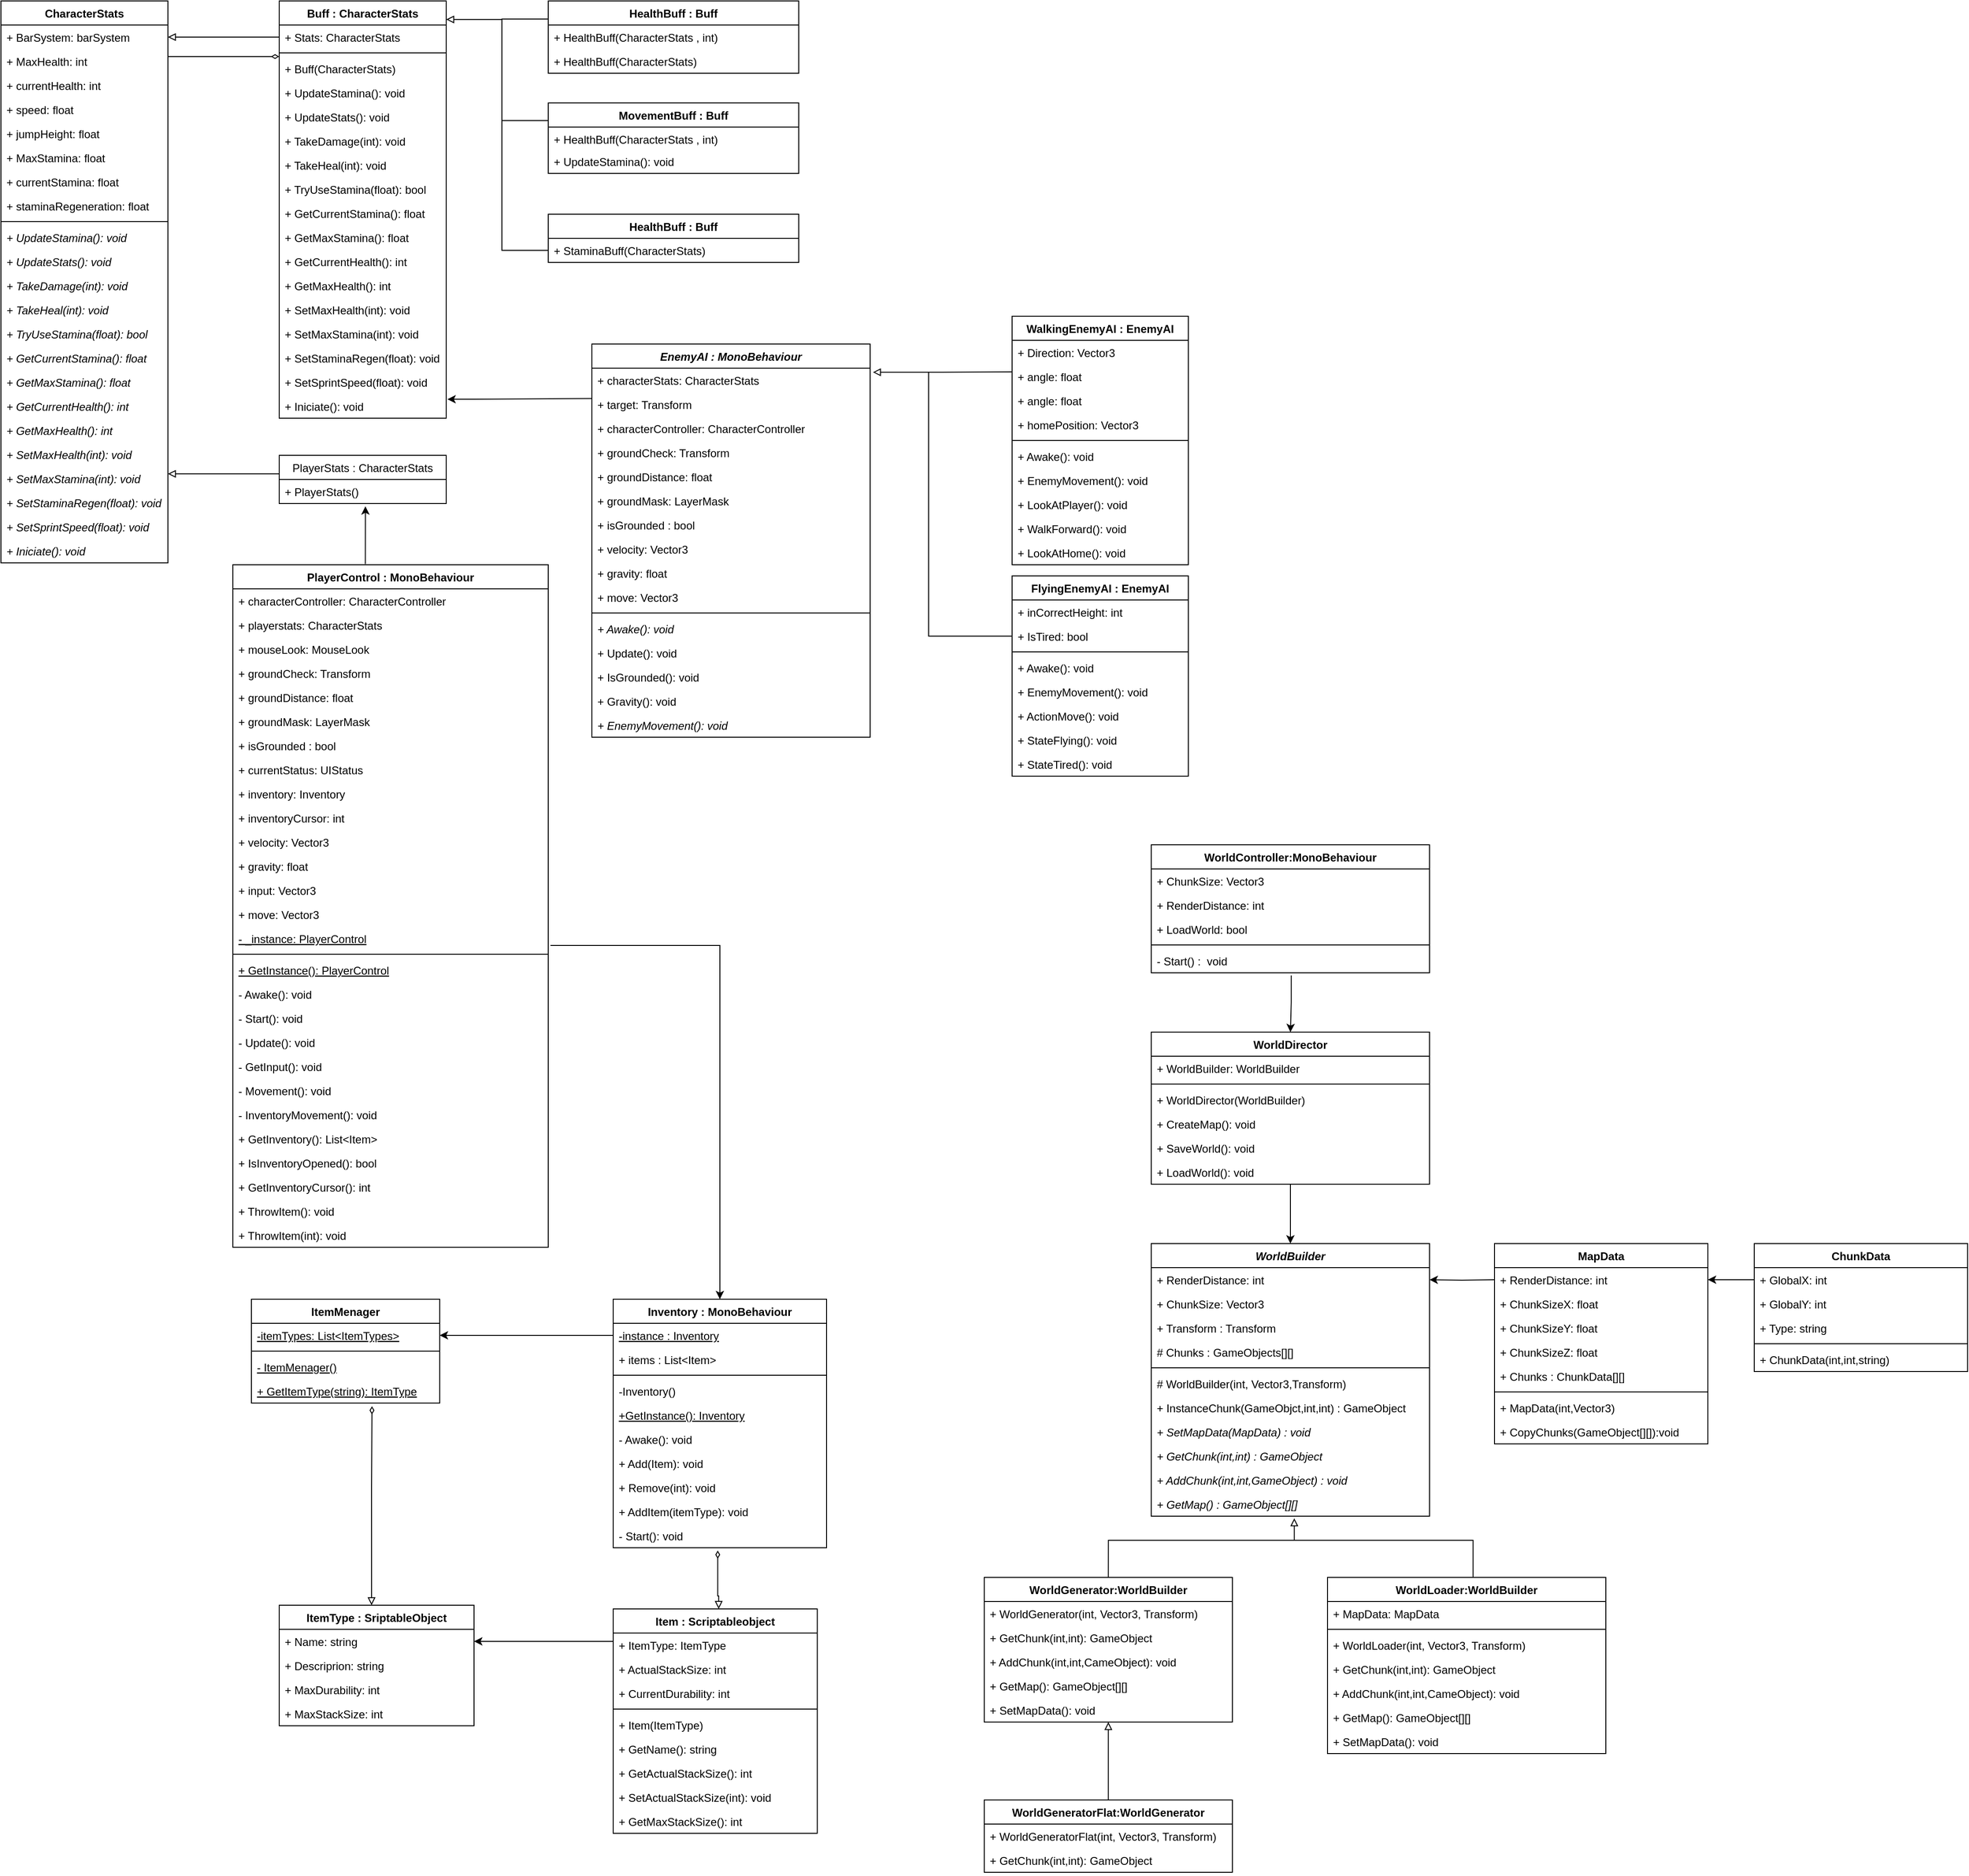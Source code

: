 <mxfile version="16.4.3" type="github">
  <diagram id="JPool-3VtNPLsI39yBrT" name="Page-1">
    <mxGraphModel dx="1173" dy="686" grid="1" gridSize="10" guides="1" tooltips="1" connect="1" arrows="1" fold="1" page="1" pageScale="1" pageWidth="827" pageHeight="1169" math="0" shadow="0">
      <root>
        <mxCell id="0" />
        <mxCell id="1" parent="0" />
        <mxCell id="ydXOMkTpQAnUlT9arwQ4-1" value="CharacterStats" style="swimlane;fontStyle=1;align=center;verticalAlign=top;childLayout=stackLayout;horizontal=1;startSize=26;horizontalStack=0;resizeParent=1;resizeParentMax=0;resizeLast=0;collapsible=1;marginBottom=0;" parent="1" vertex="1">
          <mxGeometry x="70" y="60" width="180" height="606" as="geometry" />
        </mxCell>
        <mxCell id="ydXOMkTpQAnUlT9arwQ4-2" value="+ BarSystem: barSystem" style="text;strokeColor=none;fillColor=none;align=left;verticalAlign=top;spacingLeft=4;spacingRight=4;overflow=hidden;rotatable=0;points=[[0,0.5],[1,0.5]];portConstraint=eastwest;" parent="ydXOMkTpQAnUlT9arwQ4-1" vertex="1">
          <mxGeometry y="26" width="180" height="26" as="geometry" />
        </mxCell>
        <mxCell id="ydXOMkTpQAnUlT9arwQ4-5" value="+ MaxHealth: int" style="text;strokeColor=none;fillColor=none;align=left;verticalAlign=top;spacingLeft=4;spacingRight=4;overflow=hidden;rotatable=0;points=[[0,0.5],[1,0.5]];portConstraint=eastwest;" parent="ydXOMkTpQAnUlT9arwQ4-1" vertex="1">
          <mxGeometry y="52" width="180" height="26" as="geometry" />
        </mxCell>
        <mxCell id="ydXOMkTpQAnUlT9arwQ4-6" value="+ currentHealth: int" style="text;strokeColor=none;fillColor=none;align=left;verticalAlign=top;spacingLeft=4;spacingRight=4;overflow=hidden;rotatable=0;points=[[0,0.5],[1,0.5]];portConstraint=eastwest;" parent="ydXOMkTpQAnUlT9arwQ4-1" vertex="1">
          <mxGeometry y="78" width="180" height="26" as="geometry" />
        </mxCell>
        <mxCell id="ydXOMkTpQAnUlT9arwQ4-7" value="+ speed: float" style="text;strokeColor=none;fillColor=none;align=left;verticalAlign=top;spacingLeft=4;spacingRight=4;overflow=hidden;rotatable=0;points=[[0,0.5],[1,0.5]];portConstraint=eastwest;" parent="ydXOMkTpQAnUlT9arwQ4-1" vertex="1">
          <mxGeometry y="104" width="180" height="26" as="geometry" />
        </mxCell>
        <mxCell id="ydXOMkTpQAnUlT9arwQ4-8" value="+ jumpHeight: float" style="text;strokeColor=none;fillColor=none;align=left;verticalAlign=top;spacingLeft=4;spacingRight=4;overflow=hidden;rotatable=0;points=[[0,0.5],[1,0.5]];portConstraint=eastwest;" parent="ydXOMkTpQAnUlT9arwQ4-1" vertex="1">
          <mxGeometry y="130" width="180" height="26" as="geometry" />
        </mxCell>
        <mxCell id="ydXOMkTpQAnUlT9arwQ4-10" value="+ MaxStamina: float" style="text;strokeColor=none;fillColor=none;align=left;verticalAlign=top;spacingLeft=4;spacingRight=4;overflow=hidden;rotatable=0;points=[[0,0.5],[1,0.5]];portConstraint=eastwest;" parent="ydXOMkTpQAnUlT9arwQ4-1" vertex="1">
          <mxGeometry y="156" width="180" height="26" as="geometry" />
        </mxCell>
        <mxCell id="ydXOMkTpQAnUlT9arwQ4-9" value="+ currentStamina: float" style="text;strokeColor=none;fillColor=none;align=left;verticalAlign=top;spacingLeft=4;spacingRight=4;overflow=hidden;rotatable=0;points=[[0,0.5],[1,0.5]];portConstraint=eastwest;" parent="ydXOMkTpQAnUlT9arwQ4-1" vertex="1">
          <mxGeometry y="182" width="180" height="26" as="geometry" />
        </mxCell>
        <mxCell id="ydXOMkTpQAnUlT9arwQ4-11" value="+ staminaRegeneration: float" style="text;strokeColor=none;fillColor=none;align=left;verticalAlign=top;spacingLeft=4;spacingRight=4;overflow=hidden;rotatable=0;points=[[0,0.5],[1,0.5]];portConstraint=eastwest;" parent="ydXOMkTpQAnUlT9arwQ4-1" vertex="1">
          <mxGeometry y="208" width="180" height="26" as="geometry" />
        </mxCell>
        <mxCell id="ydXOMkTpQAnUlT9arwQ4-3" value="" style="line;strokeWidth=1;fillColor=none;align=left;verticalAlign=middle;spacingTop=-1;spacingLeft=3;spacingRight=3;rotatable=0;labelPosition=right;points=[];portConstraint=eastwest;" parent="ydXOMkTpQAnUlT9arwQ4-1" vertex="1">
          <mxGeometry y="234" width="180" height="8" as="geometry" />
        </mxCell>
        <mxCell id="ydXOMkTpQAnUlT9arwQ4-4" value="+ UpdateStamina(): void" style="text;strokeColor=none;fillColor=none;align=left;verticalAlign=top;spacingLeft=4;spacingRight=4;overflow=hidden;rotatable=0;points=[[0,0.5],[1,0.5]];portConstraint=eastwest;fontStyle=2" parent="ydXOMkTpQAnUlT9arwQ4-1" vertex="1">
          <mxGeometry y="242" width="180" height="26" as="geometry" />
        </mxCell>
        <mxCell id="ydXOMkTpQAnUlT9arwQ4-15" value="+ UpdateStats(): void" style="text;strokeColor=none;fillColor=none;align=left;verticalAlign=top;spacingLeft=4;spacingRight=4;overflow=hidden;rotatable=0;points=[[0,0.5],[1,0.5]];portConstraint=eastwest;fontStyle=2" parent="ydXOMkTpQAnUlT9arwQ4-1" vertex="1">
          <mxGeometry y="268" width="180" height="26" as="geometry" />
        </mxCell>
        <mxCell id="ydXOMkTpQAnUlT9arwQ4-16" value="+ TakeDamage(int): void" style="text;strokeColor=none;fillColor=none;align=left;verticalAlign=top;spacingLeft=4;spacingRight=4;overflow=hidden;rotatable=0;points=[[0,0.5],[1,0.5]];portConstraint=eastwest;fontStyle=2" parent="ydXOMkTpQAnUlT9arwQ4-1" vertex="1">
          <mxGeometry y="294" width="180" height="26" as="geometry" />
        </mxCell>
        <mxCell id="ydXOMkTpQAnUlT9arwQ4-18" value="+ TakeHeal(int): void" style="text;strokeColor=none;fillColor=none;align=left;verticalAlign=top;spacingLeft=4;spacingRight=4;overflow=hidden;rotatable=0;points=[[0,0.5],[1,0.5]];portConstraint=eastwest;fontStyle=2" parent="ydXOMkTpQAnUlT9arwQ4-1" vertex="1">
          <mxGeometry y="320" width="180" height="26" as="geometry" />
        </mxCell>
        <mxCell id="ydXOMkTpQAnUlT9arwQ4-19" value="+ TryUseStamina(float): bool" style="text;strokeColor=none;fillColor=none;align=left;verticalAlign=top;spacingLeft=4;spacingRight=4;overflow=hidden;rotatable=0;points=[[0,0.5],[1,0.5]];portConstraint=eastwest;fontStyle=2" parent="ydXOMkTpQAnUlT9arwQ4-1" vertex="1">
          <mxGeometry y="346" width="180" height="26" as="geometry" />
        </mxCell>
        <mxCell id="ydXOMkTpQAnUlT9arwQ4-21" value="+ GetCurrentStamina(): float" style="text;strokeColor=none;fillColor=none;align=left;verticalAlign=top;spacingLeft=4;spacingRight=4;overflow=hidden;rotatable=0;points=[[0,0.5],[1,0.5]];portConstraint=eastwest;fontStyle=2" parent="ydXOMkTpQAnUlT9arwQ4-1" vertex="1">
          <mxGeometry y="372" width="180" height="26" as="geometry" />
        </mxCell>
        <mxCell id="ydXOMkTpQAnUlT9arwQ4-20" value="+ GetMaxStamina(): float" style="text;strokeColor=none;fillColor=none;align=left;verticalAlign=top;spacingLeft=4;spacingRight=4;overflow=hidden;rotatable=0;points=[[0,0.5],[1,0.5]];portConstraint=eastwest;fontStyle=2" parent="ydXOMkTpQAnUlT9arwQ4-1" vertex="1">
          <mxGeometry y="398" width="180" height="26" as="geometry" />
        </mxCell>
        <mxCell id="ydXOMkTpQAnUlT9arwQ4-22" value="+ GetCurrentHealth(): int" style="text;strokeColor=none;fillColor=none;align=left;verticalAlign=top;spacingLeft=4;spacingRight=4;overflow=hidden;rotatable=0;points=[[0,0.5],[1,0.5]];portConstraint=eastwest;fontStyle=2" parent="ydXOMkTpQAnUlT9arwQ4-1" vertex="1">
          <mxGeometry y="424" width="180" height="26" as="geometry" />
        </mxCell>
        <mxCell id="ydXOMkTpQAnUlT9arwQ4-23" value="+ GetMaxHealth(): int" style="text;strokeColor=none;fillColor=none;align=left;verticalAlign=top;spacingLeft=4;spacingRight=4;overflow=hidden;rotatable=0;points=[[0,0.5],[1,0.5]];portConstraint=eastwest;fontStyle=2" parent="ydXOMkTpQAnUlT9arwQ4-1" vertex="1">
          <mxGeometry y="450" width="180" height="26" as="geometry" />
        </mxCell>
        <mxCell id="ydXOMkTpQAnUlT9arwQ4-25" value="+ SetMaxHealth(int): void" style="text;strokeColor=none;fillColor=none;align=left;verticalAlign=top;spacingLeft=4;spacingRight=4;overflow=hidden;rotatable=0;points=[[0,0.5],[1,0.5]];portConstraint=eastwest;fontStyle=2" parent="ydXOMkTpQAnUlT9arwQ4-1" vertex="1">
          <mxGeometry y="476" width="180" height="26" as="geometry" />
        </mxCell>
        <mxCell id="ydXOMkTpQAnUlT9arwQ4-24" value="+ SetMaxStamina(int): void" style="text;strokeColor=none;fillColor=none;align=left;verticalAlign=top;spacingLeft=4;spacingRight=4;overflow=hidden;rotatable=0;points=[[0,0.5],[1,0.5]];portConstraint=eastwest;fontStyle=2" parent="ydXOMkTpQAnUlT9arwQ4-1" vertex="1">
          <mxGeometry y="502" width="180" height="26" as="geometry" />
        </mxCell>
        <mxCell id="ydXOMkTpQAnUlT9arwQ4-26" value="+ SetStaminaRegen(float): void" style="text;strokeColor=none;fillColor=none;align=left;verticalAlign=top;spacingLeft=4;spacingRight=4;overflow=hidden;rotatable=0;points=[[0,0.5],[1,0.5]];portConstraint=eastwest;fontStyle=2" parent="ydXOMkTpQAnUlT9arwQ4-1" vertex="1">
          <mxGeometry y="528" width="180" height="26" as="geometry" />
        </mxCell>
        <mxCell id="ydXOMkTpQAnUlT9arwQ4-27" value="+ SetSprintSpeed(float): void" style="text;strokeColor=none;fillColor=none;align=left;verticalAlign=top;spacingLeft=4;spacingRight=4;overflow=hidden;rotatable=0;points=[[0,0.5],[1,0.5]];portConstraint=eastwest;fontStyle=2" parent="ydXOMkTpQAnUlT9arwQ4-1" vertex="1">
          <mxGeometry y="554" width="180" height="26" as="geometry" />
        </mxCell>
        <mxCell id="ydXOMkTpQAnUlT9arwQ4-17" value="+ Iniciate(): void" style="text;strokeColor=none;fillColor=none;align=left;verticalAlign=top;spacingLeft=4;spacingRight=4;overflow=hidden;rotatable=0;points=[[0,0.5],[1,0.5]];portConstraint=eastwest;fontStyle=2" parent="ydXOMkTpQAnUlT9arwQ4-1" vertex="1">
          <mxGeometry y="580" width="180" height="26" as="geometry" />
        </mxCell>
        <mxCell id="ydXOMkTpQAnUlT9arwQ4-28" value="Buff : CharacterStats" style="swimlane;fontStyle=1;align=center;verticalAlign=top;childLayout=stackLayout;horizontal=1;startSize=26;horizontalStack=0;resizeParent=1;resizeParentMax=0;resizeLast=0;collapsible=1;marginBottom=0;" parent="1" vertex="1">
          <mxGeometry x="370" y="60" width="180" height="450" as="geometry" />
        </mxCell>
        <mxCell id="ydXOMkTpQAnUlT9arwQ4-52" value="+ Stats: CharacterStats" style="text;strokeColor=none;fillColor=none;align=left;verticalAlign=top;spacingLeft=4;spacingRight=4;overflow=hidden;rotatable=0;points=[[0,0.5],[1,0.5]];portConstraint=eastwest;" parent="ydXOMkTpQAnUlT9arwQ4-28" vertex="1">
          <mxGeometry y="26" width="180" height="26" as="geometry" />
        </mxCell>
        <mxCell id="ydXOMkTpQAnUlT9arwQ4-37" value="" style="line;strokeWidth=1;fillColor=none;align=left;verticalAlign=middle;spacingTop=-1;spacingLeft=3;spacingRight=3;rotatable=0;labelPosition=right;points=[];portConstraint=eastwest;" parent="ydXOMkTpQAnUlT9arwQ4-28" vertex="1">
          <mxGeometry y="52" width="180" height="8" as="geometry" />
        </mxCell>
        <mxCell id="ydXOMkTpQAnUlT9arwQ4-53" value="+ Buff(CharacterStats)" style="text;strokeColor=none;fillColor=none;align=left;verticalAlign=top;spacingLeft=4;spacingRight=4;overflow=hidden;rotatable=0;points=[[0,0.5],[1,0.5]];portConstraint=eastwest;fontStyle=0" parent="ydXOMkTpQAnUlT9arwQ4-28" vertex="1">
          <mxGeometry y="60" width="180" height="26" as="geometry" />
        </mxCell>
        <mxCell id="ydXOMkTpQAnUlT9arwQ4-38" value="+ UpdateStamina(): void" style="text;strokeColor=none;fillColor=none;align=left;verticalAlign=top;spacingLeft=4;spacingRight=4;overflow=hidden;rotatable=0;points=[[0,0.5],[1,0.5]];portConstraint=eastwest;fontStyle=0" parent="ydXOMkTpQAnUlT9arwQ4-28" vertex="1">
          <mxGeometry y="86" width="180" height="26" as="geometry" />
        </mxCell>
        <mxCell id="ydXOMkTpQAnUlT9arwQ4-39" value="+ UpdateStats(): void" style="text;strokeColor=none;fillColor=none;align=left;verticalAlign=top;spacingLeft=4;spacingRight=4;overflow=hidden;rotatable=0;points=[[0,0.5],[1,0.5]];portConstraint=eastwest;fontStyle=0" parent="ydXOMkTpQAnUlT9arwQ4-28" vertex="1">
          <mxGeometry y="112" width="180" height="26" as="geometry" />
        </mxCell>
        <mxCell id="ydXOMkTpQAnUlT9arwQ4-40" value="+ TakeDamage(int): void" style="text;strokeColor=none;fillColor=none;align=left;verticalAlign=top;spacingLeft=4;spacingRight=4;overflow=hidden;rotatable=0;points=[[0,0.5],[1,0.5]];portConstraint=eastwest;fontStyle=0" parent="ydXOMkTpQAnUlT9arwQ4-28" vertex="1">
          <mxGeometry y="138" width="180" height="26" as="geometry" />
        </mxCell>
        <mxCell id="ydXOMkTpQAnUlT9arwQ4-41" value="+ TakeHeal(int): void" style="text;strokeColor=none;fillColor=none;align=left;verticalAlign=top;spacingLeft=4;spacingRight=4;overflow=hidden;rotatable=0;points=[[0,0.5],[1,0.5]];portConstraint=eastwest;fontStyle=0" parent="ydXOMkTpQAnUlT9arwQ4-28" vertex="1">
          <mxGeometry y="164" width="180" height="26" as="geometry" />
        </mxCell>
        <mxCell id="ydXOMkTpQAnUlT9arwQ4-42" value="+ TryUseStamina(float): bool" style="text;strokeColor=none;fillColor=none;align=left;verticalAlign=top;spacingLeft=4;spacingRight=4;overflow=hidden;rotatable=0;points=[[0,0.5],[1,0.5]];portConstraint=eastwest;fontStyle=0" parent="ydXOMkTpQAnUlT9arwQ4-28" vertex="1">
          <mxGeometry y="190" width="180" height="26" as="geometry" />
        </mxCell>
        <mxCell id="ydXOMkTpQAnUlT9arwQ4-43" value="+ GetCurrentStamina(): float" style="text;strokeColor=none;fillColor=none;align=left;verticalAlign=top;spacingLeft=4;spacingRight=4;overflow=hidden;rotatable=0;points=[[0,0.5],[1,0.5]];portConstraint=eastwest;fontStyle=0" parent="ydXOMkTpQAnUlT9arwQ4-28" vertex="1">
          <mxGeometry y="216" width="180" height="26" as="geometry" />
        </mxCell>
        <mxCell id="ydXOMkTpQAnUlT9arwQ4-44" value="+ GetMaxStamina(): float" style="text;strokeColor=none;fillColor=none;align=left;verticalAlign=top;spacingLeft=4;spacingRight=4;overflow=hidden;rotatable=0;points=[[0,0.5],[1,0.5]];portConstraint=eastwest;fontStyle=0" parent="ydXOMkTpQAnUlT9arwQ4-28" vertex="1">
          <mxGeometry y="242" width="180" height="26" as="geometry" />
        </mxCell>
        <mxCell id="ydXOMkTpQAnUlT9arwQ4-45" value="+ GetCurrentHealth(): int" style="text;strokeColor=none;fillColor=none;align=left;verticalAlign=top;spacingLeft=4;spacingRight=4;overflow=hidden;rotatable=0;points=[[0,0.5],[1,0.5]];portConstraint=eastwest;fontStyle=0" parent="ydXOMkTpQAnUlT9arwQ4-28" vertex="1">
          <mxGeometry y="268" width="180" height="26" as="geometry" />
        </mxCell>
        <mxCell id="ydXOMkTpQAnUlT9arwQ4-46" value="+ GetMaxHealth(): int" style="text;strokeColor=none;fillColor=none;align=left;verticalAlign=top;spacingLeft=4;spacingRight=4;overflow=hidden;rotatable=0;points=[[0,0.5],[1,0.5]];portConstraint=eastwest;fontStyle=0" parent="ydXOMkTpQAnUlT9arwQ4-28" vertex="1">
          <mxGeometry y="294" width="180" height="26" as="geometry" />
        </mxCell>
        <mxCell id="ydXOMkTpQAnUlT9arwQ4-47" value="+ SetMaxHealth(int): void" style="text;strokeColor=none;fillColor=none;align=left;verticalAlign=top;spacingLeft=4;spacingRight=4;overflow=hidden;rotatable=0;points=[[0,0.5],[1,0.5]];portConstraint=eastwest;fontStyle=0" parent="ydXOMkTpQAnUlT9arwQ4-28" vertex="1">
          <mxGeometry y="320" width="180" height="26" as="geometry" />
        </mxCell>
        <mxCell id="ydXOMkTpQAnUlT9arwQ4-48" value="+ SetMaxStamina(int): void" style="text;strokeColor=none;fillColor=none;align=left;verticalAlign=top;spacingLeft=4;spacingRight=4;overflow=hidden;rotatable=0;points=[[0,0.5],[1,0.5]];portConstraint=eastwest;fontStyle=0" parent="ydXOMkTpQAnUlT9arwQ4-28" vertex="1">
          <mxGeometry y="346" width="180" height="26" as="geometry" />
        </mxCell>
        <mxCell id="ydXOMkTpQAnUlT9arwQ4-49" value="+ SetStaminaRegen(float): void" style="text;strokeColor=none;fillColor=none;align=left;verticalAlign=top;spacingLeft=4;spacingRight=4;overflow=hidden;rotatable=0;points=[[0,0.5],[1,0.5]];portConstraint=eastwest;fontStyle=0" parent="ydXOMkTpQAnUlT9arwQ4-28" vertex="1">
          <mxGeometry y="372" width="180" height="26" as="geometry" />
        </mxCell>
        <mxCell id="ydXOMkTpQAnUlT9arwQ4-50" value="+ SetSprintSpeed(float): void" style="text;strokeColor=none;fillColor=none;align=left;verticalAlign=top;spacingLeft=4;spacingRight=4;overflow=hidden;rotatable=0;points=[[0,0.5],[1,0.5]];portConstraint=eastwest;fontStyle=0" parent="ydXOMkTpQAnUlT9arwQ4-28" vertex="1">
          <mxGeometry y="398" width="180" height="26" as="geometry" />
        </mxCell>
        <mxCell id="ydXOMkTpQAnUlT9arwQ4-51" value="+ Iniciate(): void" style="text;strokeColor=none;fillColor=none;align=left;verticalAlign=top;spacingLeft=4;spacingRight=4;overflow=hidden;rotatable=0;points=[[0,0.5],[1,0.5]];portConstraint=eastwest;fontStyle=0" parent="ydXOMkTpQAnUlT9arwQ4-28" vertex="1">
          <mxGeometry y="424" width="180" height="26" as="geometry" />
        </mxCell>
        <mxCell id="ydXOMkTpQAnUlT9arwQ4-54" value="HealthBuff : Buff" style="swimlane;fontStyle=1;childLayout=stackLayout;horizontal=1;startSize=26;fillColor=none;horizontalStack=0;resizeParent=1;resizeParentMax=0;resizeLast=0;collapsible=1;marginBottom=0;" parent="1" vertex="1">
          <mxGeometry x="660" y="60" width="270" height="78" as="geometry" />
        </mxCell>
        <mxCell id="ydXOMkTpQAnUlT9arwQ4-55" value="+ HealthBuff(CharacterStats , int)" style="text;strokeColor=none;fillColor=none;align=left;verticalAlign=top;spacingLeft=4;spacingRight=4;overflow=hidden;rotatable=0;points=[[0,0.5],[1,0.5]];portConstraint=eastwest;" parent="ydXOMkTpQAnUlT9arwQ4-54" vertex="1">
          <mxGeometry y="26" width="270" height="26" as="geometry" />
        </mxCell>
        <mxCell id="ydXOMkTpQAnUlT9arwQ4-58" value="+ HealthBuff(CharacterStats)" style="text;strokeColor=none;fillColor=none;align=left;verticalAlign=top;spacingLeft=4;spacingRight=4;overflow=hidden;rotatable=0;points=[[0,0.5],[1,0.5]];portConstraint=eastwest;" parent="ydXOMkTpQAnUlT9arwQ4-54" vertex="1">
          <mxGeometry y="52" width="270" height="26" as="geometry" />
        </mxCell>
        <mxCell id="ydXOMkTpQAnUlT9arwQ4-59" value="MovementBuff : Buff" style="swimlane;fontStyle=1;childLayout=stackLayout;horizontal=1;startSize=26;fillColor=none;horizontalStack=0;resizeParent=1;resizeParentMax=0;resizeLast=0;collapsible=1;marginBottom=0;" parent="1" vertex="1">
          <mxGeometry x="660" y="170" width="270" height="76" as="geometry" />
        </mxCell>
        <mxCell id="ydXOMkTpQAnUlT9arwQ4-60" value="+ HealthBuff(CharacterStats , int)" style="text;strokeColor=none;fillColor=none;align=left;verticalAlign=top;spacingLeft=4;spacingRight=4;overflow=hidden;rotatable=0;points=[[0,0.5],[1,0.5]];portConstraint=eastwest;" parent="ydXOMkTpQAnUlT9arwQ4-59" vertex="1">
          <mxGeometry y="26" width="270" height="24" as="geometry" />
        </mxCell>
        <mxCell id="ydXOMkTpQAnUlT9arwQ4-61" value="+ UpdateStamina(): void" style="text;strokeColor=none;fillColor=none;align=left;verticalAlign=top;spacingLeft=4;spacingRight=4;overflow=hidden;rotatable=0;points=[[0,0.5],[1,0.5]];portConstraint=eastwest;" parent="ydXOMkTpQAnUlT9arwQ4-59" vertex="1">
          <mxGeometry y="50" width="270" height="26" as="geometry" />
        </mxCell>
        <mxCell id="ydXOMkTpQAnUlT9arwQ4-62" value="HealthBuff : Buff" style="swimlane;fontStyle=1;childLayout=stackLayout;horizontal=1;startSize=26;fillColor=none;horizontalStack=0;resizeParent=1;resizeParentMax=0;resizeLast=0;collapsible=1;marginBottom=0;" parent="1" vertex="1">
          <mxGeometry x="660" y="290" width="270" height="52" as="geometry" />
        </mxCell>
        <mxCell id="ydXOMkTpQAnUlT9arwQ4-64" value="+ StaminaBuff(CharacterStats) " style="text;strokeColor=none;fillColor=none;align=left;verticalAlign=top;spacingLeft=4;spacingRight=4;overflow=hidden;rotatable=0;points=[[0,0.5],[1,0.5]];portConstraint=eastwest;" parent="ydXOMkTpQAnUlT9arwQ4-62" vertex="1">
          <mxGeometry y="26" width="270" height="26" as="geometry" />
        </mxCell>
        <mxCell id="ydXOMkTpQAnUlT9arwQ4-65" value="EnemyAI : MonoBehaviour" style="swimlane;fontStyle=3;align=center;verticalAlign=top;childLayout=stackLayout;horizontal=1;startSize=26;horizontalStack=0;resizeParent=1;resizeParentMax=0;resizeLast=0;collapsible=1;marginBottom=0;" parent="1" vertex="1">
          <mxGeometry x="707" y="430" width="300" height="424" as="geometry" />
        </mxCell>
        <mxCell id="ydXOMkTpQAnUlT9arwQ4-66" value="+ characterStats: CharacterStats" style="text;strokeColor=none;fillColor=none;align=left;verticalAlign=top;spacingLeft=4;spacingRight=4;overflow=hidden;rotatable=0;points=[[0,0.5],[1,0.5]];portConstraint=eastwest;" parent="ydXOMkTpQAnUlT9arwQ4-65" vertex="1">
          <mxGeometry y="26" width="300" height="26" as="geometry" />
        </mxCell>
        <mxCell id="ydXOMkTpQAnUlT9arwQ4-69" value="+ target: Transform" style="text;strokeColor=none;fillColor=none;align=left;verticalAlign=top;spacingLeft=4;spacingRight=4;overflow=hidden;rotatable=0;points=[[0,0.5],[1,0.5]];portConstraint=eastwest;" parent="ydXOMkTpQAnUlT9arwQ4-65" vertex="1">
          <mxGeometry y="52" width="300" height="26" as="geometry" />
        </mxCell>
        <mxCell id="ydXOMkTpQAnUlT9arwQ4-71" value="+ characterController: CharacterController" style="text;strokeColor=none;fillColor=none;align=left;verticalAlign=top;spacingLeft=4;spacingRight=4;overflow=hidden;rotatable=0;points=[[0,0.5],[1,0.5]];portConstraint=eastwest;" parent="ydXOMkTpQAnUlT9arwQ4-65" vertex="1">
          <mxGeometry y="78" width="300" height="26" as="geometry" />
        </mxCell>
        <mxCell id="ydXOMkTpQAnUlT9arwQ4-73" value="+ groundCheck: Transform" style="text;strokeColor=none;fillColor=none;align=left;verticalAlign=top;spacingLeft=4;spacingRight=4;overflow=hidden;rotatable=0;points=[[0,0.5],[1,0.5]];portConstraint=eastwest;" parent="ydXOMkTpQAnUlT9arwQ4-65" vertex="1">
          <mxGeometry y="104" width="300" height="26" as="geometry" />
        </mxCell>
        <mxCell id="ydXOMkTpQAnUlT9arwQ4-72" value="+ groundDistance: float" style="text;strokeColor=none;fillColor=none;align=left;verticalAlign=top;spacingLeft=4;spacingRight=4;overflow=hidden;rotatable=0;points=[[0,0.5],[1,0.5]];portConstraint=eastwest;" parent="ydXOMkTpQAnUlT9arwQ4-65" vertex="1">
          <mxGeometry y="130" width="300" height="26" as="geometry" />
        </mxCell>
        <mxCell id="ydXOMkTpQAnUlT9arwQ4-74" value="+ groundMask: LayerMask" style="text;strokeColor=none;fillColor=none;align=left;verticalAlign=top;spacingLeft=4;spacingRight=4;overflow=hidden;rotatable=0;points=[[0,0.5],[1,0.5]];portConstraint=eastwest;" parent="ydXOMkTpQAnUlT9arwQ4-65" vertex="1">
          <mxGeometry y="156" width="300" height="26" as="geometry" />
        </mxCell>
        <mxCell id="ydXOMkTpQAnUlT9arwQ4-76" value="+ isGrounded : bool" style="text;strokeColor=none;fillColor=none;align=left;verticalAlign=top;spacingLeft=4;spacingRight=4;overflow=hidden;rotatable=0;points=[[0,0.5],[1,0.5]];portConstraint=eastwest;" parent="ydXOMkTpQAnUlT9arwQ4-65" vertex="1">
          <mxGeometry y="182" width="300" height="26" as="geometry" />
        </mxCell>
        <mxCell id="ydXOMkTpQAnUlT9arwQ4-75" value="+ velocity: Vector3" style="text;strokeColor=none;fillColor=none;align=left;verticalAlign=top;spacingLeft=4;spacingRight=4;overflow=hidden;rotatable=0;points=[[0,0.5],[1,0.5]];portConstraint=eastwest;" parent="ydXOMkTpQAnUlT9arwQ4-65" vertex="1">
          <mxGeometry y="208" width="300" height="26" as="geometry" />
        </mxCell>
        <mxCell id="ydXOMkTpQAnUlT9arwQ4-77" value="+ gravity: float" style="text;strokeColor=none;fillColor=none;align=left;verticalAlign=top;spacingLeft=4;spacingRight=4;overflow=hidden;rotatable=0;points=[[0,0.5],[1,0.5]];portConstraint=eastwest;" parent="ydXOMkTpQAnUlT9arwQ4-65" vertex="1">
          <mxGeometry y="234" width="300" height="26" as="geometry" />
        </mxCell>
        <mxCell id="ydXOMkTpQAnUlT9arwQ4-79" value="+ move: Vector3" style="text;strokeColor=none;fillColor=none;align=left;verticalAlign=top;spacingLeft=4;spacingRight=4;overflow=hidden;rotatable=0;points=[[0,0.5],[1,0.5]];portConstraint=eastwest;" parent="ydXOMkTpQAnUlT9arwQ4-65" vertex="1">
          <mxGeometry y="260" width="300" height="26" as="geometry" />
        </mxCell>
        <mxCell id="ydXOMkTpQAnUlT9arwQ4-67" value="" style="line;strokeWidth=1;fillColor=none;align=left;verticalAlign=middle;spacingTop=-1;spacingLeft=3;spacingRight=3;rotatable=0;labelPosition=right;points=[];portConstraint=eastwest;" parent="ydXOMkTpQAnUlT9arwQ4-65" vertex="1">
          <mxGeometry y="286" width="300" height="8" as="geometry" />
        </mxCell>
        <mxCell id="ydXOMkTpQAnUlT9arwQ4-68" value="+ Awake(): void" style="text;strokeColor=none;fillColor=none;align=left;verticalAlign=top;spacingLeft=4;spacingRight=4;overflow=hidden;rotatable=0;points=[[0,0.5],[1,0.5]];portConstraint=eastwest;fontStyle=2" parent="ydXOMkTpQAnUlT9arwQ4-65" vertex="1">
          <mxGeometry y="294" width="300" height="26" as="geometry" />
        </mxCell>
        <mxCell id="ydXOMkTpQAnUlT9arwQ4-80" value="+ Update(): void" style="text;strokeColor=none;fillColor=none;align=left;verticalAlign=top;spacingLeft=4;spacingRight=4;overflow=hidden;rotatable=0;points=[[0,0.5],[1,0.5]];portConstraint=eastwest;" parent="ydXOMkTpQAnUlT9arwQ4-65" vertex="1">
          <mxGeometry y="320" width="300" height="26" as="geometry" />
        </mxCell>
        <mxCell id="ydXOMkTpQAnUlT9arwQ4-82" value="+ IsGrounded(): void" style="text;strokeColor=none;fillColor=none;align=left;verticalAlign=top;spacingLeft=4;spacingRight=4;overflow=hidden;rotatable=0;points=[[0,0.5],[1,0.5]];portConstraint=eastwest;" parent="ydXOMkTpQAnUlT9arwQ4-65" vertex="1">
          <mxGeometry y="346" width="300" height="26" as="geometry" />
        </mxCell>
        <mxCell id="ydXOMkTpQAnUlT9arwQ4-81" value="+ Gravity(): void" style="text;strokeColor=none;fillColor=none;align=left;verticalAlign=top;spacingLeft=4;spacingRight=4;overflow=hidden;rotatable=0;points=[[0,0.5],[1,0.5]];portConstraint=eastwest;" parent="ydXOMkTpQAnUlT9arwQ4-65" vertex="1">
          <mxGeometry y="372" width="300" height="26" as="geometry" />
        </mxCell>
        <mxCell id="ydXOMkTpQAnUlT9arwQ4-83" value="+ EnemyMovement(): void" style="text;strokeColor=none;fillColor=none;align=left;verticalAlign=top;spacingLeft=4;spacingRight=4;overflow=hidden;rotatable=0;points=[[0,0.5],[1,0.5]];portConstraint=eastwest;fontStyle=2" parent="ydXOMkTpQAnUlT9arwQ4-65" vertex="1">
          <mxGeometry y="398" width="300" height="26" as="geometry" />
        </mxCell>
        <mxCell id="ydXOMkTpQAnUlT9arwQ4-84" value="WalkingEnemyAI : EnemyAI" style="swimlane;fontStyle=1;align=center;verticalAlign=top;childLayout=stackLayout;horizontal=1;startSize=26;horizontalStack=0;resizeParent=1;resizeParentMax=0;resizeLast=0;collapsible=1;marginBottom=0;" parent="1" vertex="1">
          <mxGeometry x="1160" y="400" width="190" height="268" as="geometry" />
        </mxCell>
        <mxCell id="ydXOMkTpQAnUlT9arwQ4-85" value="+ Direction: Vector3" style="text;strokeColor=none;fillColor=none;align=left;verticalAlign=top;spacingLeft=4;spacingRight=4;overflow=hidden;rotatable=0;points=[[0,0.5],[1,0.5]];portConstraint=eastwest;" parent="ydXOMkTpQAnUlT9arwQ4-84" vertex="1">
          <mxGeometry y="26" width="190" height="26" as="geometry" />
        </mxCell>
        <mxCell id="OuygbYaT5pNPhC3rYNPg-12" value="+ angle: float" style="text;strokeColor=none;fillColor=none;align=left;verticalAlign=top;spacingLeft=4;spacingRight=4;overflow=hidden;rotatable=0;points=[[0,0.5],[1,0.5]];portConstraint=eastwest;" vertex="1" parent="ydXOMkTpQAnUlT9arwQ4-84">
          <mxGeometry y="52" width="190" height="26" as="geometry" />
        </mxCell>
        <mxCell id="ydXOMkTpQAnUlT9arwQ4-89" value="+ angle: float" style="text;strokeColor=none;fillColor=none;align=left;verticalAlign=top;spacingLeft=4;spacingRight=4;overflow=hidden;rotatable=0;points=[[0,0.5],[1,0.5]];portConstraint=eastwest;" parent="ydXOMkTpQAnUlT9arwQ4-84" vertex="1">
          <mxGeometry y="78" width="190" height="26" as="geometry" />
        </mxCell>
        <mxCell id="ydXOMkTpQAnUlT9arwQ4-88" value="+ homePosition: Vector3" style="text;strokeColor=none;fillColor=none;align=left;verticalAlign=top;spacingLeft=4;spacingRight=4;overflow=hidden;rotatable=0;points=[[0,0.5],[1,0.5]];portConstraint=eastwest;" parent="ydXOMkTpQAnUlT9arwQ4-84" vertex="1">
          <mxGeometry y="104" width="190" height="26" as="geometry" />
        </mxCell>
        <mxCell id="ydXOMkTpQAnUlT9arwQ4-86" value="" style="line;strokeWidth=1;fillColor=none;align=left;verticalAlign=middle;spacingTop=-1;spacingLeft=3;spacingRight=3;rotatable=0;labelPosition=right;points=[];portConstraint=eastwest;" parent="ydXOMkTpQAnUlT9arwQ4-84" vertex="1">
          <mxGeometry y="130" width="190" height="8" as="geometry" />
        </mxCell>
        <mxCell id="ydXOMkTpQAnUlT9arwQ4-87" value="+ Awake(): void" style="text;strokeColor=none;fillColor=none;align=left;verticalAlign=top;spacingLeft=4;spacingRight=4;overflow=hidden;rotatable=0;points=[[0,0.5],[1,0.5]];portConstraint=eastwest;" parent="ydXOMkTpQAnUlT9arwQ4-84" vertex="1">
          <mxGeometry y="138" width="190" height="26" as="geometry" />
        </mxCell>
        <mxCell id="ydXOMkTpQAnUlT9arwQ4-91" value="+ EnemyMovement(): void" style="text;strokeColor=none;fillColor=none;align=left;verticalAlign=top;spacingLeft=4;spacingRight=4;overflow=hidden;rotatable=0;points=[[0,0.5],[1,0.5]];portConstraint=eastwest;" parent="ydXOMkTpQAnUlT9arwQ4-84" vertex="1">
          <mxGeometry y="164" width="190" height="26" as="geometry" />
        </mxCell>
        <mxCell id="ydXOMkTpQAnUlT9arwQ4-94" value="+ LookAtPlayer(): void" style="text;strokeColor=none;fillColor=none;align=left;verticalAlign=top;spacingLeft=4;spacingRight=4;overflow=hidden;rotatable=0;points=[[0,0.5],[1,0.5]];portConstraint=eastwest;" parent="ydXOMkTpQAnUlT9arwQ4-84" vertex="1">
          <mxGeometry y="190" width="190" height="26" as="geometry" />
        </mxCell>
        <mxCell id="ydXOMkTpQAnUlT9arwQ4-93" value="+ WalkForward(): void" style="text;strokeColor=none;fillColor=none;align=left;verticalAlign=top;spacingLeft=4;spacingRight=4;overflow=hidden;rotatable=0;points=[[0,0.5],[1,0.5]];portConstraint=eastwest;" parent="ydXOMkTpQAnUlT9arwQ4-84" vertex="1">
          <mxGeometry y="216" width="190" height="26" as="geometry" />
        </mxCell>
        <mxCell id="ydXOMkTpQAnUlT9arwQ4-92" value="+ LookAtHome(): void" style="text;strokeColor=none;fillColor=none;align=left;verticalAlign=top;spacingLeft=4;spacingRight=4;overflow=hidden;rotatable=0;points=[[0,0.5],[1,0.5]];portConstraint=eastwest;" parent="ydXOMkTpQAnUlT9arwQ4-84" vertex="1">
          <mxGeometry y="242" width="190" height="26" as="geometry" />
        </mxCell>
        <mxCell id="ydXOMkTpQAnUlT9arwQ4-95" value="FlyingEnemyAI : EnemyAI" style="swimlane;fontStyle=1;align=center;verticalAlign=top;childLayout=stackLayout;horizontal=1;startSize=26;horizontalStack=0;resizeParent=1;resizeParentMax=0;resizeLast=0;collapsible=1;marginBottom=0;" parent="1" vertex="1">
          <mxGeometry x="1160" y="680" width="190" height="216" as="geometry" />
        </mxCell>
        <mxCell id="ydXOMkTpQAnUlT9arwQ4-96" value="+ inCorrectHeight: int" style="text;strokeColor=none;fillColor=none;align=left;verticalAlign=top;spacingLeft=4;spacingRight=4;overflow=hidden;rotatable=0;points=[[0,0.5],[1,0.5]];portConstraint=eastwest;" parent="ydXOMkTpQAnUlT9arwQ4-95" vertex="1">
          <mxGeometry y="26" width="190" height="26" as="geometry" />
        </mxCell>
        <mxCell id="ydXOMkTpQAnUlT9arwQ4-97" value="+ IsTired: bool" style="text;strokeColor=none;fillColor=none;align=left;verticalAlign=top;spacingLeft=4;spacingRight=4;overflow=hidden;rotatable=0;points=[[0,0.5],[1,0.5]];portConstraint=eastwest;" parent="ydXOMkTpQAnUlT9arwQ4-95" vertex="1">
          <mxGeometry y="52" width="190" height="26" as="geometry" />
        </mxCell>
        <mxCell id="ydXOMkTpQAnUlT9arwQ4-99" value="" style="line;strokeWidth=1;fillColor=none;align=left;verticalAlign=middle;spacingTop=-1;spacingLeft=3;spacingRight=3;rotatable=0;labelPosition=right;points=[];portConstraint=eastwest;" parent="ydXOMkTpQAnUlT9arwQ4-95" vertex="1">
          <mxGeometry y="78" width="190" height="8" as="geometry" />
        </mxCell>
        <mxCell id="ydXOMkTpQAnUlT9arwQ4-100" value="+ Awake(): void" style="text;strokeColor=none;fillColor=none;align=left;verticalAlign=top;spacingLeft=4;spacingRight=4;overflow=hidden;rotatable=0;points=[[0,0.5],[1,0.5]];portConstraint=eastwest;" parent="ydXOMkTpQAnUlT9arwQ4-95" vertex="1">
          <mxGeometry y="86" width="190" height="26" as="geometry" />
        </mxCell>
        <mxCell id="ydXOMkTpQAnUlT9arwQ4-101" value="+ EnemyMovement(): void" style="text;strokeColor=none;fillColor=none;align=left;verticalAlign=top;spacingLeft=4;spacingRight=4;overflow=hidden;rotatable=0;points=[[0,0.5],[1,0.5]];portConstraint=eastwest;" parent="ydXOMkTpQAnUlT9arwQ4-95" vertex="1">
          <mxGeometry y="112" width="190" height="26" as="geometry" />
        </mxCell>
        <mxCell id="ydXOMkTpQAnUlT9arwQ4-102" value="+ ActionMove(): void" style="text;strokeColor=none;fillColor=none;align=left;verticalAlign=top;spacingLeft=4;spacingRight=4;overflow=hidden;rotatable=0;points=[[0,0.5],[1,0.5]];portConstraint=eastwest;" parent="ydXOMkTpQAnUlT9arwQ4-95" vertex="1">
          <mxGeometry y="138" width="190" height="26" as="geometry" />
        </mxCell>
        <mxCell id="ydXOMkTpQAnUlT9arwQ4-103" value="+ StateFlying(): void" style="text;strokeColor=none;fillColor=none;align=left;verticalAlign=top;spacingLeft=4;spacingRight=4;overflow=hidden;rotatable=0;points=[[0,0.5],[1,0.5]];portConstraint=eastwest;" parent="ydXOMkTpQAnUlT9arwQ4-95" vertex="1">
          <mxGeometry y="164" width="190" height="26" as="geometry" />
        </mxCell>
        <mxCell id="ydXOMkTpQAnUlT9arwQ4-104" value="+ StateTired(): void" style="text;strokeColor=none;fillColor=none;align=left;verticalAlign=top;spacingLeft=4;spacingRight=4;overflow=hidden;rotatable=0;points=[[0,0.5],[1,0.5]];portConstraint=eastwest;" parent="ydXOMkTpQAnUlT9arwQ4-95" vertex="1">
          <mxGeometry y="190" width="190" height="26" as="geometry" />
        </mxCell>
        <mxCell id="ydXOMkTpQAnUlT9arwQ4-105" value="PlayerStats : CharacterStats" style="swimlane;fontStyle=0;childLayout=stackLayout;horizontal=1;startSize=26;fillColor=none;horizontalStack=0;resizeParent=1;resizeParentMax=0;resizeLast=0;collapsible=1;marginBottom=0;" parent="1" vertex="1">
          <mxGeometry x="370" y="550" width="180" height="52" as="geometry" />
        </mxCell>
        <mxCell id="ydXOMkTpQAnUlT9arwQ4-108" value="+ PlayerStats()" style="text;strokeColor=none;fillColor=none;align=left;verticalAlign=top;spacingLeft=4;spacingRight=4;overflow=hidden;rotatable=0;points=[[0,0.5],[1,0.5]];portConstraint=eastwest;" parent="ydXOMkTpQAnUlT9arwQ4-105" vertex="1">
          <mxGeometry y="26" width="180" height="26" as="geometry" />
        </mxCell>
        <mxCell id="ydXOMkTpQAnUlT9arwQ4-113" value="PlayerControl : MonoBehaviour" style="swimlane;fontStyle=1;align=center;verticalAlign=top;childLayout=stackLayout;horizontal=1;startSize=26;horizontalStack=0;resizeParent=1;resizeParentMax=0;resizeLast=0;collapsible=1;marginBottom=0;" parent="1" vertex="1">
          <mxGeometry x="320" y="668" width="340" height="736" as="geometry" />
        </mxCell>
        <mxCell id="ydXOMkTpQAnUlT9arwQ4-125" value="+ characterController: CharacterController" style="text;strokeColor=none;fillColor=none;align=left;verticalAlign=top;spacingLeft=4;spacingRight=4;overflow=hidden;rotatable=0;points=[[0,0.5],[1,0.5]];portConstraint=eastwest;" parent="ydXOMkTpQAnUlT9arwQ4-113" vertex="1">
          <mxGeometry y="26" width="340" height="26" as="geometry" />
        </mxCell>
        <mxCell id="ydXOMkTpQAnUlT9arwQ4-123" value="+ playerstats: CharacterStats" style="text;strokeColor=none;fillColor=none;align=left;verticalAlign=top;spacingLeft=4;spacingRight=4;overflow=hidden;rotatable=0;points=[[0,0.5],[1,0.5]];portConstraint=eastwest;" parent="ydXOMkTpQAnUlT9arwQ4-113" vertex="1">
          <mxGeometry y="52" width="340" height="26" as="geometry" />
        </mxCell>
        <mxCell id="ydXOMkTpQAnUlT9arwQ4-124" value="+ mouseLook: MouseLook" style="text;strokeColor=none;fillColor=none;align=left;verticalAlign=top;spacingLeft=4;spacingRight=4;overflow=hidden;rotatable=0;points=[[0,0.5],[1,0.5]];portConstraint=eastwest;" parent="ydXOMkTpQAnUlT9arwQ4-113" vertex="1">
          <mxGeometry y="78" width="340" height="26" as="geometry" />
        </mxCell>
        <mxCell id="ydXOMkTpQAnUlT9arwQ4-126" value="+ groundCheck: Transform" style="text;strokeColor=none;fillColor=none;align=left;verticalAlign=top;spacingLeft=4;spacingRight=4;overflow=hidden;rotatable=0;points=[[0,0.5],[1,0.5]];portConstraint=eastwest;" parent="ydXOMkTpQAnUlT9arwQ4-113" vertex="1">
          <mxGeometry y="104" width="340" height="26" as="geometry" />
        </mxCell>
        <mxCell id="ydXOMkTpQAnUlT9arwQ4-127" value="+ groundDistance: float" style="text;strokeColor=none;fillColor=none;align=left;verticalAlign=top;spacingLeft=4;spacingRight=4;overflow=hidden;rotatable=0;points=[[0,0.5],[1,0.5]];portConstraint=eastwest;" parent="ydXOMkTpQAnUlT9arwQ4-113" vertex="1">
          <mxGeometry y="130" width="340" height="26" as="geometry" />
        </mxCell>
        <mxCell id="ydXOMkTpQAnUlT9arwQ4-133" value="+ groundMask: LayerMask" style="text;strokeColor=none;fillColor=none;align=left;verticalAlign=top;spacingLeft=4;spacingRight=4;overflow=hidden;rotatable=0;points=[[0,0.5],[1,0.5]];portConstraint=eastwest;" parent="ydXOMkTpQAnUlT9arwQ4-113" vertex="1">
          <mxGeometry y="156" width="340" height="26" as="geometry" />
        </mxCell>
        <mxCell id="ydXOMkTpQAnUlT9arwQ4-134" value="+ isGrounded : bool" style="text;strokeColor=none;fillColor=none;align=left;verticalAlign=top;spacingLeft=4;spacingRight=4;overflow=hidden;rotatable=0;points=[[0,0.5],[1,0.5]];portConstraint=eastwest;" parent="ydXOMkTpQAnUlT9arwQ4-113" vertex="1">
          <mxGeometry y="182" width="340" height="26" as="geometry" />
        </mxCell>
        <mxCell id="ydXOMkTpQAnUlT9arwQ4-136" value="+ currentStatus: UIStatus&#xa;" style="text;strokeColor=none;fillColor=none;align=left;verticalAlign=top;spacingLeft=4;spacingRight=4;overflow=hidden;rotatable=0;points=[[0,0.5],[1,0.5]];portConstraint=eastwest;" parent="ydXOMkTpQAnUlT9arwQ4-113" vertex="1">
          <mxGeometry y="208" width="340" height="26" as="geometry" />
        </mxCell>
        <mxCell id="ydXOMkTpQAnUlT9arwQ4-137" value="+ inventory: Inventory" style="text;strokeColor=none;fillColor=none;align=left;verticalAlign=top;spacingLeft=4;spacingRight=4;overflow=hidden;rotatable=0;points=[[0,0.5],[1,0.5]];portConstraint=eastwest;" parent="ydXOMkTpQAnUlT9arwQ4-113" vertex="1">
          <mxGeometry y="234" width="340" height="26" as="geometry" />
        </mxCell>
        <mxCell id="ydXOMkTpQAnUlT9arwQ4-114" value="+ inventoryCursor: int" style="text;strokeColor=none;fillColor=none;align=left;verticalAlign=top;spacingLeft=4;spacingRight=4;overflow=hidden;rotatable=0;points=[[0,0.5],[1,0.5]];portConstraint=eastwest;" parent="ydXOMkTpQAnUlT9arwQ4-113" vertex="1">
          <mxGeometry y="260" width="340" height="26" as="geometry" />
        </mxCell>
        <mxCell id="ydXOMkTpQAnUlT9arwQ4-130" value="+ velocity: Vector3" style="text;strokeColor=none;fillColor=none;align=left;verticalAlign=top;spacingLeft=4;spacingRight=4;overflow=hidden;rotatable=0;points=[[0,0.5],[1,0.5]];portConstraint=eastwest;" parent="ydXOMkTpQAnUlT9arwQ4-113" vertex="1">
          <mxGeometry y="286" width="340" height="26" as="geometry" />
        </mxCell>
        <mxCell id="ydXOMkTpQAnUlT9arwQ4-131" value="+ gravity: float" style="text;strokeColor=none;fillColor=none;align=left;verticalAlign=top;spacingLeft=4;spacingRight=4;overflow=hidden;rotatable=0;points=[[0,0.5],[1,0.5]];portConstraint=eastwest;" parent="ydXOMkTpQAnUlT9arwQ4-113" vertex="1">
          <mxGeometry y="312" width="340" height="26" as="geometry" />
        </mxCell>
        <mxCell id="ydXOMkTpQAnUlT9arwQ4-135" value="+ input: Vector3" style="text;strokeColor=none;fillColor=none;align=left;verticalAlign=top;spacingLeft=4;spacingRight=4;overflow=hidden;rotatable=0;points=[[0,0.5],[1,0.5]];portConstraint=eastwest;" parent="ydXOMkTpQAnUlT9arwQ4-113" vertex="1">
          <mxGeometry y="338" width="340" height="26" as="geometry" />
        </mxCell>
        <mxCell id="ydXOMkTpQAnUlT9arwQ4-132" value="+ move: Vector3" style="text;strokeColor=none;fillColor=none;align=left;verticalAlign=top;spacingLeft=4;spacingRight=4;overflow=hidden;rotatable=0;points=[[0,0.5],[1,0.5]];portConstraint=eastwest;" parent="ydXOMkTpQAnUlT9arwQ4-113" vertex="1">
          <mxGeometry y="364" width="340" height="26" as="geometry" />
        </mxCell>
        <mxCell id="ydXOMkTpQAnUlT9arwQ4-138" value="- _instance: PlayerControl" style="text;strokeColor=none;fillColor=none;align=left;verticalAlign=top;spacingLeft=4;spacingRight=4;overflow=hidden;rotatable=0;points=[[0,0.5],[1,0.5]];portConstraint=eastwest;fontStyle=4" parent="ydXOMkTpQAnUlT9arwQ4-113" vertex="1">
          <mxGeometry y="390" width="340" height="26" as="geometry" />
        </mxCell>
        <mxCell id="ydXOMkTpQAnUlT9arwQ4-115" value="" style="line;strokeWidth=1;fillColor=none;align=left;verticalAlign=middle;spacingTop=-1;spacingLeft=3;spacingRight=3;rotatable=0;labelPosition=right;points=[];portConstraint=eastwest;" parent="ydXOMkTpQAnUlT9arwQ4-113" vertex="1">
          <mxGeometry y="416" width="340" height="8" as="geometry" />
        </mxCell>
        <mxCell id="ydXOMkTpQAnUlT9arwQ4-116" value="+ GetInstance(): PlayerControl" style="text;strokeColor=none;fillColor=none;align=left;verticalAlign=top;spacingLeft=4;spacingRight=4;overflow=hidden;rotatable=0;points=[[0,0.5],[1,0.5]];portConstraint=eastwest;fontStyle=4" parent="ydXOMkTpQAnUlT9arwQ4-113" vertex="1">
          <mxGeometry y="424" width="340" height="26" as="geometry" />
        </mxCell>
        <mxCell id="ydXOMkTpQAnUlT9arwQ4-139" value="- Awake(): void" style="text;strokeColor=none;fillColor=none;align=left;verticalAlign=top;spacingLeft=4;spacingRight=4;overflow=hidden;rotatable=0;points=[[0,0.5],[1,0.5]];portConstraint=eastwest;" parent="ydXOMkTpQAnUlT9arwQ4-113" vertex="1">
          <mxGeometry y="450" width="340" height="26" as="geometry" />
        </mxCell>
        <mxCell id="ydXOMkTpQAnUlT9arwQ4-140" value="- Start(): void" style="text;strokeColor=none;fillColor=none;align=left;verticalAlign=top;spacingLeft=4;spacingRight=4;overflow=hidden;rotatable=0;points=[[0,0.5],[1,0.5]];portConstraint=eastwest;" parent="ydXOMkTpQAnUlT9arwQ4-113" vertex="1">
          <mxGeometry y="476" width="340" height="26" as="geometry" />
        </mxCell>
        <mxCell id="ydXOMkTpQAnUlT9arwQ4-142" value="- Update(): void" style="text;strokeColor=none;fillColor=none;align=left;verticalAlign=top;spacingLeft=4;spacingRight=4;overflow=hidden;rotatable=0;points=[[0,0.5],[1,0.5]];portConstraint=eastwest;" parent="ydXOMkTpQAnUlT9arwQ4-113" vertex="1">
          <mxGeometry y="502" width="340" height="26" as="geometry" />
        </mxCell>
        <mxCell id="ydXOMkTpQAnUlT9arwQ4-141" value="- GetInput(): void" style="text;strokeColor=none;fillColor=none;align=left;verticalAlign=top;spacingLeft=4;spacingRight=4;overflow=hidden;rotatable=0;points=[[0,0.5],[1,0.5]];portConstraint=eastwest;" parent="ydXOMkTpQAnUlT9arwQ4-113" vertex="1">
          <mxGeometry y="528" width="340" height="26" as="geometry" />
        </mxCell>
        <mxCell id="ydXOMkTpQAnUlT9arwQ4-143" value="- Movement(): void" style="text;strokeColor=none;fillColor=none;align=left;verticalAlign=top;spacingLeft=4;spacingRight=4;overflow=hidden;rotatable=0;points=[[0,0.5],[1,0.5]];portConstraint=eastwest;" parent="ydXOMkTpQAnUlT9arwQ4-113" vertex="1">
          <mxGeometry y="554" width="340" height="26" as="geometry" />
        </mxCell>
        <mxCell id="ydXOMkTpQAnUlT9arwQ4-144" value="- InventoryMovement(): void" style="text;strokeColor=none;fillColor=none;align=left;verticalAlign=top;spacingLeft=4;spacingRight=4;overflow=hidden;rotatable=0;points=[[0,0.5],[1,0.5]];portConstraint=eastwest;" parent="ydXOMkTpQAnUlT9arwQ4-113" vertex="1">
          <mxGeometry y="580" width="340" height="26" as="geometry" />
        </mxCell>
        <mxCell id="ydXOMkTpQAnUlT9arwQ4-145" value="+ GetInventory(): List&lt;Item&gt;" style="text;strokeColor=none;fillColor=none;align=left;verticalAlign=top;spacingLeft=4;spacingRight=4;overflow=hidden;rotatable=0;points=[[0,0.5],[1,0.5]];portConstraint=eastwest;" parent="ydXOMkTpQAnUlT9arwQ4-113" vertex="1">
          <mxGeometry y="606" width="340" height="26" as="geometry" />
        </mxCell>
        <mxCell id="ydXOMkTpQAnUlT9arwQ4-147" value="+ IsInventoryOpened(): bool" style="text;strokeColor=none;fillColor=none;align=left;verticalAlign=top;spacingLeft=4;spacingRight=4;overflow=hidden;rotatable=0;points=[[0,0.5],[1,0.5]];portConstraint=eastwest;" parent="ydXOMkTpQAnUlT9arwQ4-113" vertex="1">
          <mxGeometry y="632" width="340" height="26" as="geometry" />
        </mxCell>
        <mxCell id="ydXOMkTpQAnUlT9arwQ4-146" value="+ GetInventoryCursor(): int" style="text;strokeColor=none;fillColor=none;align=left;verticalAlign=top;spacingLeft=4;spacingRight=4;overflow=hidden;rotatable=0;points=[[0,0.5],[1,0.5]];portConstraint=eastwest;" parent="ydXOMkTpQAnUlT9arwQ4-113" vertex="1">
          <mxGeometry y="658" width="340" height="26" as="geometry" />
        </mxCell>
        <mxCell id="ydXOMkTpQAnUlT9arwQ4-148" value="+ ThrowItem(): void" style="text;strokeColor=none;fillColor=none;align=left;verticalAlign=top;spacingLeft=4;spacingRight=4;overflow=hidden;rotatable=0;points=[[0,0.5],[1,0.5]];portConstraint=eastwest;" parent="ydXOMkTpQAnUlT9arwQ4-113" vertex="1">
          <mxGeometry y="684" width="340" height="26" as="geometry" />
        </mxCell>
        <mxCell id="ydXOMkTpQAnUlT9arwQ4-149" value="+ ThrowItem(int): void" style="text;strokeColor=none;fillColor=none;align=left;verticalAlign=top;spacingLeft=4;spacingRight=4;overflow=hidden;rotatable=0;points=[[0,0.5],[1,0.5]];portConstraint=eastwest;" parent="ydXOMkTpQAnUlT9arwQ4-113" vertex="1">
          <mxGeometry y="710" width="340" height="26" as="geometry" />
        </mxCell>
        <mxCell id="ydXOMkTpQAnUlT9arwQ4-150" value="Inventory : MonoBehaviour" style="swimlane;fontStyle=1;align=center;verticalAlign=top;childLayout=stackLayout;horizontal=1;startSize=26;horizontalStack=0;resizeParent=1;resizeParentMax=0;resizeLast=0;collapsible=1;marginBottom=0;" parent="1" vertex="1">
          <mxGeometry x="730" y="1460" width="230" height="268" as="geometry" />
        </mxCell>
        <mxCell id="ydXOMkTpQAnUlT9arwQ4-151" value="-instance : Inventory" style="text;strokeColor=none;fillColor=none;align=left;verticalAlign=top;spacingLeft=4;spacingRight=4;overflow=hidden;rotatable=0;points=[[0,0.5],[1,0.5]];portConstraint=eastwest;fontStyle=4" parent="ydXOMkTpQAnUlT9arwQ4-150" vertex="1">
          <mxGeometry y="26" width="230" height="26" as="geometry" />
        </mxCell>
        <mxCell id="ydXOMkTpQAnUlT9arwQ4-154" value="+ items : List&lt;Item&gt;" style="text;strokeColor=none;fillColor=none;align=left;verticalAlign=top;spacingLeft=4;spacingRight=4;overflow=hidden;rotatable=0;points=[[0,0.5],[1,0.5]];portConstraint=eastwest;" parent="ydXOMkTpQAnUlT9arwQ4-150" vertex="1">
          <mxGeometry y="52" width="230" height="26" as="geometry" />
        </mxCell>
        <mxCell id="ydXOMkTpQAnUlT9arwQ4-152" value="" style="line;strokeWidth=1;fillColor=none;align=left;verticalAlign=middle;spacingTop=-1;spacingLeft=3;spacingRight=3;rotatable=0;labelPosition=right;points=[];portConstraint=eastwest;" parent="ydXOMkTpQAnUlT9arwQ4-150" vertex="1">
          <mxGeometry y="78" width="230" height="8" as="geometry" />
        </mxCell>
        <mxCell id="ydXOMkTpQAnUlT9arwQ4-153" value="-Inventory()" style="text;strokeColor=none;fillColor=none;align=left;verticalAlign=top;spacingLeft=4;spacingRight=4;overflow=hidden;rotatable=0;points=[[0,0.5],[1,0.5]];portConstraint=eastwest;" parent="ydXOMkTpQAnUlT9arwQ4-150" vertex="1">
          <mxGeometry y="86" width="230" height="26" as="geometry" />
        </mxCell>
        <mxCell id="ydXOMkTpQAnUlT9arwQ4-158" value="+GetInstance(): Inventory" style="text;strokeColor=none;fillColor=none;align=left;verticalAlign=top;spacingLeft=4;spacingRight=4;overflow=hidden;rotatable=0;points=[[0,0.5],[1,0.5]];portConstraint=eastwest;fontStyle=4" parent="ydXOMkTpQAnUlT9arwQ4-150" vertex="1">
          <mxGeometry y="112" width="230" height="26" as="geometry" />
        </mxCell>
        <mxCell id="ydXOMkTpQAnUlT9arwQ4-159" value="- Awake(): void" style="text;strokeColor=none;fillColor=none;align=left;verticalAlign=top;spacingLeft=4;spacingRight=4;overflow=hidden;rotatable=0;points=[[0,0.5],[1,0.5]];portConstraint=eastwest;" parent="ydXOMkTpQAnUlT9arwQ4-150" vertex="1">
          <mxGeometry y="138" width="230" height="26" as="geometry" />
        </mxCell>
        <mxCell id="ydXOMkTpQAnUlT9arwQ4-157" value="+ Add(Item): void" style="text;strokeColor=none;fillColor=none;align=left;verticalAlign=top;spacingLeft=4;spacingRight=4;overflow=hidden;rotatable=0;points=[[0,0.5],[1,0.5]];portConstraint=eastwest;" parent="ydXOMkTpQAnUlT9arwQ4-150" vertex="1">
          <mxGeometry y="164" width="230" height="26" as="geometry" />
        </mxCell>
        <mxCell id="ydXOMkTpQAnUlT9arwQ4-160" value="+ Remove(int): void" style="text;strokeColor=none;fillColor=none;align=left;verticalAlign=top;spacingLeft=4;spacingRight=4;overflow=hidden;rotatable=0;points=[[0,0.5],[1,0.5]];portConstraint=eastwest;" parent="ydXOMkTpQAnUlT9arwQ4-150" vertex="1">
          <mxGeometry y="190" width="230" height="26" as="geometry" />
        </mxCell>
        <mxCell id="ydXOMkTpQAnUlT9arwQ4-161" value="+ AddItem(itemType): void" style="text;strokeColor=none;fillColor=none;align=left;verticalAlign=top;spacingLeft=4;spacingRight=4;overflow=hidden;rotatable=0;points=[[0,0.5],[1,0.5]];portConstraint=eastwest;" parent="ydXOMkTpQAnUlT9arwQ4-150" vertex="1">
          <mxGeometry y="216" width="230" height="26" as="geometry" />
        </mxCell>
        <mxCell id="ydXOMkTpQAnUlT9arwQ4-162" value="- Start(): void" style="text;strokeColor=none;fillColor=none;align=left;verticalAlign=top;spacingLeft=4;spacingRight=4;overflow=hidden;rotatable=0;points=[[0,0.5],[1,0.5]];portConstraint=eastwest;" parent="ydXOMkTpQAnUlT9arwQ4-150" vertex="1">
          <mxGeometry y="242" width="230" height="26" as="geometry" />
        </mxCell>
        <mxCell id="OuygbYaT5pNPhC3rYNPg-16" style="edgeStyle=orthogonalEdgeStyle;rounded=0;orthogonalLoop=1;jettySize=auto;html=1;startArrow=block;startFill=0;endArrow=diamondThin;endFill=0;entryX=0.638;entryY=1.131;entryDx=0;entryDy=0;entryPerimeter=0;exitX=0.474;exitY=0;exitDx=0;exitDy=0;exitPerimeter=0;" edge="1" parent="1" source="ydXOMkTpQAnUlT9arwQ4-163" target="ydXOMkTpQAnUlT9arwQ4-187">
          <mxGeometry relative="1" as="geometry">
            <mxPoint x="470" y="1600" as="targetPoint" />
            <mxPoint x="470" y="1740" as="sourcePoint" />
            <Array as="points">
              <mxPoint x="469" y="1661" />
              <mxPoint x="470" y="1661" />
              <mxPoint x="470" y="1575" />
            </Array>
          </mxGeometry>
        </mxCell>
        <mxCell id="ydXOMkTpQAnUlT9arwQ4-163" value="ItemType : SriptableObject" style="swimlane;fontStyle=1;childLayout=stackLayout;horizontal=1;startSize=26;fillColor=none;horizontalStack=0;resizeParent=1;resizeParentMax=0;resizeLast=0;collapsible=1;marginBottom=0;" parent="1" vertex="1">
          <mxGeometry x="370" y="1790" width="210" height="130" as="geometry" />
        </mxCell>
        <mxCell id="ydXOMkTpQAnUlT9arwQ4-164" value="+ Name: string" style="text;strokeColor=none;fillColor=none;align=left;verticalAlign=top;spacingLeft=4;spacingRight=4;overflow=hidden;rotatable=0;points=[[0,0.5],[1,0.5]];portConstraint=eastwest;" parent="ydXOMkTpQAnUlT9arwQ4-163" vertex="1">
          <mxGeometry y="26" width="210" height="26" as="geometry" />
        </mxCell>
        <mxCell id="ydXOMkTpQAnUlT9arwQ4-165" value="+ Descriprion: string" style="text;strokeColor=none;fillColor=none;align=left;verticalAlign=top;spacingLeft=4;spacingRight=4;overflow=hidden;rotatable=0;points=[[0,0.5],[1,0.5]];portConstraint=eastwest;" parent="ydXOMkTpQAnUlT9arwQ4-163" vertex="1">
          <mxGeometry y="52" width="210" height="26" as="geometry" />
        </mxCell>
        <mxCell id="ydXOMkTpQAnUlT9arwQ4-166" value="+ MaxDurability: int" style="text;strokeColor=none;fillColor=none;align=left;verticalAlign=top;spacingLeft=4;spacingRight=4;overflow=hidden;rotatable=0;points=[[0,0.5],[1,0.5]];portConstraint=eastwest;" parent="ydXOMkTpQAnUlT9arwQ4-163" vertex="1">
          <mxGeometry y="78" width="210" height="26" as="geometry" />
        </mxCell>
        <mxCell id="ydXOMkTpQAnUlT9arwQ4-167" value="+ MaxStackSize: int" style="text;strokeColor=none;fillColor=none;align=left;verticalAlign=top;spacingLeft=4;spacingRight=4;overflow=hidden;rotatable=0;points=[[0,0.5],[1,0.5]];portConstraint=eastwest;" parent="ydXOMkTpQAnUlT9arwQ4-163" vertex="1">
          <mxGeometry y="104" width="210" height="26" as="geometry" />
        </mxCell>
        <mxCell id="ydXOMkTpQAnUlT9arwQ4-173" value="Item : Scriptableobject" style="swimlane;fontStyle=1;align=center;verticalAlign=top;childLayout=stackLayout;horizontal=1;startSize=26;horizontalStack=0;resizeParent=1;resizeParentMax=0;resizeLast=0;collapsible=1;marginBottom=0;" parent="1" vertex="1">
          <mxGeometry x="730" y="1794" width="220" height="242" as="geometry" />
        </mxCell>
        <mxCell id="ydXOMkTpQAnUlT9arwQ4-174" value="+ ItemType: ItemType" style="text;strokeColor=none;fillColor=none;align=left;verticalAlign=top;spacingLeft=4;spacingRight=4;overflow=hidden;rotatable=0;points=[[0,0.5],[1,0.5]];portConstraint=eastwest;" parent="ydXOMkTpQAnUlT9arwQ4-173" vertex="1">
          <mxGeometry y="26" width="220" height="26" as="geometry" />
        </mxCell>
        <mxCell id="ydXOMkTpQAnUlT9arwQ4-177" value="+ ActualStackSize: int" style="text;strokeColor=none;fillColor=none;align=left;verticalAlign=top;spacingLeft=4;spacingRight=4;overflow=hidden;rotatable=0;points=[[0,0.5],[1,0.5]];portConstraint=eastwest;" parent="ydXOMkTpQAnUlT9arwQ4-173" vertex="1">
          <mxGeometry y="52" width="220" height="26" as="geometry" />
        </mxCell>
        <mxCell id="ydXOMkTpQAnUlT9arwQ4-178" value="+ CurrentDurability: int" style="text;strokeColor=none;fillColor=none;align=left;verticalAlign=top;spacingLeft=4;spacingRight=4;overflow=hidden;rotatable=0;points=[[0,0.5],[1,0.5]];portConstraint=eastwest;" parent="ydXOMkTpQAnUlT9arwQ4-173" vertex="1">
          <mxGeometry y="78" width="220" height="26" as="geometry" />
        </mxCell>
        <mxCell id="ydXOMkTpQAnUlT9arwQ4-175" value="" style="line;strokeWidth=1;fillColor=none;align=left;verticalAlign=middle;spacingTop=-1;spacingLeft=3;spacingRight=3;rotatable=0;labelPosition=right;points=[];portConstraint=eastwest;" parent="ydXOMkTpQAnUlT9arwQ4-173" vertex="1">
          <mxGeometry y="104" width="220" height="8" as="geometry" />
        </mxCell>
        <mxCell id="ydXOMkTpQAnUlT9arwQ4-179" value="+ Item(ItemType)" style="text;strokeColor=none;fillColor=none;align=left;verticalAlign=top;spacingLeft=4;spacingRight=4;overflow=hidden;rotatable=0;points=[[0,0.5],[1,0.5]];portConstraint=eastwest;" parent="ydXOMkTpQAnUlT9arwQ4-173" vertex="1">
          <mxGeometry y="112" width="220" height="26" as="geometry" />
        </mxCell>
        <mxCell id="ydXOMkTpQAnUlT9arwQ4-181" value="+ GetName(): string" style="text;strokeColor=none;fillColor=none;align=left;verticalAlign=top;spacingLeft=4;spacingRight=4;overflow=hidden;rotatable=0;points=[[0,0.5],[1,0.5]];portConstraint=eastwest;" parent="ydXOMkTpQAnUlT9arwQ4-173" vertex="1">
          <mxGeometry y="138" width="220" height="26" as="geometry" />
        </mxCell>
        <mxCell id="ydXOMkTpQAnUlT9arwQ4-180" value="+ GetActualStackSize(): int" style="text;strokeColor=none;fillColor=none;align=left;verticalAlign=top;spacingLeft=4;spacingRight=4;overflow=hidden;rotatable=0;points=[[0,0.5],[1,0.5]];portConstraint=eastwest;" parent="ydXOMkTpQAnUlT9arwQ4-173" vertex="1">
          <mxGeometry y="164" width="220" height="26" as="geometry" />
        </mxCell>
        <mxCell id="ydXOMkTpQAnUlT9arwQ4-182" value="+ SetActualStackSize(int): void" style="text;strokeColor=none;fillColor=none;align=left;verticalAlign=top;spacingLeft=4;spacingRight=4;overflow=hidden;rotatable=0;points=[[0,0.5],[1,0.5]];portConstraint=eastwest;" parent="ydXOMkTpQAnUlT9arwQ4-173" vertex="1">
          <mxGeometry y="190" width="220" height="26" as="geometry" />
        </mxCell>
        <mxCell id="ydXOMkTpQAnUlT9arwQ4-176" value="+ GetMaxStackSize(): int" style="text;strokeColor=none;fillColor=none;align=left;verticalAlign=top;spacingLeft=4;spacingRight=4;overflow=hidden;rotatable=0;points=[[0,0.5],[1,0.5]];portConstraint=eastwest;" parent="ydXOMkTpQAnUlT9arwQ4-173" vertex="1">
          <mxGeometry y="216" width="220" height="26" as="geometry" />
        </mxCell>
        <mxCell id="ydXOMkTpQAnUlT9arwQ4-183" value="ItemMenager" style="swimlane;fontStyle=1;align=center;verticalAlign=top;childLayout=stackLayout;horizontal=1;startSize=26;horizontalStack=0;resizeParent=1;resizeParentMax=0;resizeLast=0;collapsible=1;marginBottom=0;" parent="1" vertex="1">
          <mxGeometry x="340" y="1460" width="203" height="112" as="geometry" />
        </mxCell>
        <mxCell id="ydXOMkTpQAnUlT9arwQ4-184" value="-itemTypes: List&lt;ItemTypes&gt;" style="text;strokeColor=none;fillColor=none;align=left;verticalAlign=top;spacingLeft=4;spacingRight=4;overflow=hidden;rotatable=0;points=[[0,0.5],[1,0.5]];portConstraint=eastwest;fontStyle=4" parent="ydXOMkTpQAnUlT9arwQ4-183" vertex="1">
          <mxGeometry y="26" width="203" height="26" as="geometry" />
        </mxCell>
        <mxCell id="ydXOMkTpQAnUlT9arwQ4-185" value="" style="line;strokeWidth=1;fillColor=none;align=left;verticalAlign=middle;spacingTop=-1;spacingLeft=3;spacingRight=3;rotatable=0;labelPosition=right;points=[];portConstraint=eastwest;" parent="ydXOMkTpQAnUlT9arwQ4-183" vertex="1">
          <mxGeometry y="52" width="203" height="8" as="geometry" />
        </mxCell>
        <mxCell id="ydXOMkTpQAnUlT9arwQ4-186" value="- ItemMenager()" style="text;strokeColor=none;fillColor=none;align=left;verticalAlign=top;spacingLeft=4;spacingRight=4;overflow=hidden;rotatable=0;points=[[0,0.5],[1,0.5]];portConstraint=eastwest;fontStyle=4" parent="ydXOMkTpQAnUlT9arwQ4-183" vertex="1">
          <mxGeometry y="60" width="203" height="26" as="geometry" />
        </mxCell>
        <mxCell id="ydXOMkTpQAnUlT9arwQ4-187" value="+ GetItemType(string): ItemType" style="text;strokeColor=none;fillColor=none;align=left;verticalAlign=top;spacingLeft=4;spacingRight=4;overflow=hidden;rotatable=0;points=[[0,0.5],[1,0.5]];portConstraint=eastwest;fontStyle=4" parent="ydXOMkTpQAnUlT9arwQ4-183" vertex="1">
          <mxGeometry y="86" width="203" height="26" as="geometry" />
        </mxCell>
        <mxCell id="ydXOMkTpQAnUlT9arwQ4-188" value="ChunkData" style="swimlane;fontStyle=1;align=center;verticalAlign=top;childLayout=stackLayout;horizontal=1;startSize=26;horizontalStack=0;resizeParent=1;resizeParentMax=0;resizeLast=0;collapsible=1;marginBottom=0;" parent="1" vertex="1">
          <mxGeometry x="1960" y="1400" width="230" height="138" as="geometry" />
        </mxCell>
        <mxCell id="ydXOMkTpQAnUlT9arwQ4-189" value="+ GlobalX: int" style="text;strokeColor=none;fillColor=none;align=left;verticalAlign=top;spacingLeft=4;spacingRight=4;overflow=hidden;rotatable=0;points=[[0,0.5],[1,0.5]];portConstraint=eastwest;" parent="ydXOMkTpQAnUlT9arwQ4-188" vertex="1">
          <mxGeometry y="26" width="230" height="26" as="geometry" />
        </mxCell>
        <mxCell id="ydXOMkTpQAnUlT9arwQ4-193" value="+ GlobalY: int" style="text;strokeColor=none;fillColor=none;align=left;verticalAlign=top;spacingLeft=4;spacingRight=4;overflow=hidden;rotatable=0;points=[[0,0.5],[1,0.5]];portConstraint=eastwest;" parent="ydXOMkTpQAnUlT9arwQ4-188" vertex="1">
          <mxGeometry y="52" width="230" height="26" as="geometry" />
        </mxCell>
        <mxCell id="ydXOMkTpQAnUlT9arwQ4-192" value="+ Type: string" style="text;strokeColor=none;fillColor=none;align=left;verticalAlign=top;spacingLeft=4;spacingRight=4;overflow=hidden;rotatable=0;points=[[0,0.5],[1,0.5]];portConstraint=eastwest;" parent="ydXOMkTpQAnUlT9arwQ4-188" vertex="1">
          <mxGeometry y="78" width="230" height="26" as="geometry" />
        </mxCell>
        <mxCell id="ydXOMkTpQAnUlT9arwQ4-190" value="" style="line;strokeWidth=1;fillColor=none;align=left;verticalAlign=middle;spacingTop=-1;spacingLeft=3;spacingRight=3;rotatable=0;labelPosition=right;points=[];portConstraint=eastwest;" parent="ydXOMkTpQAnUlT9arwQ4-188" vertex="1">
          <mxGeometry y="104" width="230" height="8" as="geometry" />
        </mxCell>
        <mxCell id="ydXOMkTpQAnUlT9arwQ4-191" value="+ ChunkData(int,int,string)" style="text;strokeColor=none;fillColor=none;align=left;verticalAlign=top;spacingLeft=4;spacingRight=4;overflow=hidden;rotatable=0;points=[[0,0.5],[1,0.5]];portConstraint=eastwest;" parent="ydXOMkTpQAnUlT9arwQ4-188" vertex="1">
          <mxGeometry y="112" width="230" height="26" as="geometry" />
        </mxCell>
        <mxCell id="ydXOMkTpQAnUlT9arwQ4-194" value="MapData" style="swimlane;fontStyle=1;align=center;verticalAlign=top;childLayout=stackLayout;horizontal=1;startSize=26;horizontalStack=0;resizeParent=1;resizeParentMax=0;resizeLast=0;collapsible=1;marginBottom=0;" parent="1" vertex="1">
          <mxGeometry x="1680" y="1400" width="230" height="216" as="geometry" />
        </mxCell>
        <mxCell id="ydXOMkTpQAnUlT9arwQ4-195" value="+ RenderDistance: int" style="text;strokeColor=none;fillColor=none;align=left;verticalAlign=top;spacingLeft=4;spacingRight=4;overflow=hidden;rotatable=0;points=[[0,0.5],[1,0.5]];portConstraint=eastwest;" parent="ydXOMkTpQAnUlT9arwQ4-194" vertex="1">
          <mxGeometry y="26" width="230" height="26" as="geometry" />
        </mxCell>
        <mxCell id="ydXOMkTpQAnUlT9arwQ4-200" value="+ ChunkSizeX: float" style="text;strokeColor=none;fillColor=none;align=left;verticalAlign=top;spacingLeft=4;spacingRight=4;overflow=hidden;rotatable=0;points=[[0,0.5],[1,0.5]];portConstraint=eastwest;" parent="ydXOMkTpQAnUlT9arwQ4-194" vertex="1">
          <mxGeometry y="52" width="230" height="26" as="geometry" />
        </mxCell>
        <mxCell id="ydXOMkTpQAnUlT9arwQ4-196" value="+ ChunkSizeY: float" style="text;strokeColor=none;fillColor=none;align=left;verticalAlign=top;spacingLeft=4;spacingRight=4;overflow=hidden;rotatable=0;points=[[0,0.5],[1,0.5]];portConstraint=eastwest;" parent="ydXOMkTpQAnUlT9arwQ4-194" vertex="1">
          <mxGeometry y="78" width="230" height="26" as="geometry" />
        </mxCell>
        <mxCell id="ydXOMkTpQAnUlT9arwQ4-197" value="+ ChunkSizeZ: float" style="text;strokeColor=none;fillColor=none;align=left;verticalAlign=top;spacingLeft=4;spacingRight=4;overflow=hidden;rotatable=0;points=[[0,0.5],[1,0.5]];portConstraint=eastwest;" parent="ydXOMkTpQAnUlT9arwQ4-194" vertex="1">
          <mxGeometry y="104" width="230" height="26" as="geometry" />
        </mxCell>
        <mxCell id="ydXOMkTpQAnUlT9arwQ4-201" value="+ Chunks : ChunkData[][]" style="text;strokeColor=none;fillColor=none;align=left;verticalAlign=top;spacingLeft=4;spacingRight=4;overflow=hidden;rotatable=0;points=[[0,0.5],[1,0.5]];portConstraint=eastwest;" parent="ydXOMkTpQAnUlT9arwQ4-194" vertex="1">
          <mxGeometry y="130" width="230" height="26" as="geometry" />
        </mxCell>
        <mxCell id="ydXOMkTpQAnUlT9arwQ4-198" value="" style="line;strokeWidth=1;fillColor=none;align=left;verticalAlign=middle;spacingTop=-1;spacingLeft=3;spacingRight=3;rotatable=0;labelPosition=right;points=[];portConstraint=eastwest;" parent="ydXOMkTpQAnUlT9arwQ4-194" vertex="1">
          <mxGeometry y="156" width="230" height="8" as="geometry" />
        </mxCell>
        <mxCell id="ydXOMkTpQAnUlT9arwQ4-199" value="+ MapData(int,Vector3)" style="text;strokeColor=none;fillColor=none;align=left;verticalAlign=top;spacingLeft=4;spacingRight=4;overflow=hidden;rotatable=0;points=[[0,0.5],[1,0.5]];portConstraint=eastwest;" parent="ydXOMkTpQAnUlT9arwQ4-194" vertex="1">
          <mxGeometry y="164" width="230" height="26" as="geometry" />
        </mxCell>
        <mxCell id="ydXOMkTpQAnUlT9arwQ4-202" value="+ CopyChunks(GameObject[][]):void" style="text;strokeColor=none;fillColor=none;align=left;verticalAlign=top;spacingLeft=4;spacingRight=4;overflow=hidden;rotatable=0;points=[[0,0.5],[1,0.5]];portConstraint=eastwest;" parent="ydXOMkTpQAnUlT9arwQ4-194" vertex="1">
          <mxGeometry y="190" width="230" height="26" as="geometry" />
        </mxCell>
        <mxCell id="ydXOMkTpQAnUlT9arwQ4-203" value="WorldBuilder" style="swimlane;fontStyle=3;align=center;verticalAlign=top;childLayout=stackLayout;horizontal=1;startSize=26;horizontalStack=0;resizeParent=1;resizeParentMax=0;resizeLast=0;collapsible=1;marginBottom=0;" parent="1" vertex="1">
          <mxGeometry x="1310" y="1400" width="300" height="294" as="geometry" />
        </mxCell>
        <mxCell id="ydXOMkTpQAnUlT9arwQ4-204" value="+ RenderDistance: int" style="text;strokeColor=none;fillColor=none;align=left;verticalAlign=top;spacingLeft=4;spacingRight=4;overflow=hidden;rotatable=0;points=[[0,0.5],[1,0.5]];portConstraint=eastwest;" parent="ydXOMkTpQAnUlT9arwQ4-203" vertex="1">
          <mxGeometry y="26" width="300" height="26" as="geometry" />
        </mxCell>
        <mxCell id="ydXOMkTpQAnUlT9arwQ4-205" value="+ ChunkSize: Vector3" style="text;strokeColor=none;fillColor=none;align=left;verticalAlign=top;spacingLeft=4;spacingRight=4;overflow=hidden;rotatable=0;points=[[0,0.5],[1,0.5]];portConstraint=eastwest;" parent="ydXOMkTpQAnUlT9arwQ4-203" vertex="1">
          <mxGeometry y="52" width="300" height="26" as="geometry" />
        </mxCell>
        <mxCell id="ydXOMkTpQAnUlT9arwQ4-206" value="+ Transform : Transform" style="text;strokeColor=none;fillColor=none;align=left;verticalAlign=top;spacingLeft=4;spacingRight=4;overflow=hidden;rotatable=0;points=[[0,0.5],[1,0.5]];portConstraint=eastwest;" parent="ydXOMkTpQAnUlT9arwQ4-203" vertex="1">
          <mxGeometry y="78" width="300" height="26" as="geometry" />
        </mxCell>
        <mxCell id="ydXOMkTpQAnUlT9arwQ4-207" value="# Chunks : GameObjects[][]" style="text;strokeColor=none;fillColor=none;align=left;verticalAlign=top;spacingLeft=4;spacingRight=4;overflow=hidden;rotatable=0;points=[[0,0.5],[1,0.5]];portConstraint=eastwest;" parent="ydXOMkTpQAnUlT9arwQ4-203" vertex="1">
          <mxGeometry y="104" width="300" height="26" as="geometry" />
        </mxCell>
        <mxCell id="ydXOMkTpQAnUlT9arwQ4-209" value="" style="line;strokeWidth=1;fillColor=none;align=left;verticalAlign=middle;spacingTop=-1;spacingLeft=3;spacingRight=3;rotatable=0;labelPosition=right;points=[];portConstraint=eastwest;" parent="ydXOMkTpQAnUlT9arwQ4-203" vertex="1">
          <mxGeometry y="130" width="300" height="8" as="geometry" />
        </mxCell>
        <mxCell id="ydXOMkTpQAnUlT9arwQ4-210" value="# WorldBuilder(int, Vector3,Transform)" style="text;strokeColor=none;fillColor=none;align=left;verticalAlign=top;spacingLeft=4;spacingRight=4;overflow=hidden;rotatable=0;points=[[0,0.5],[1,0.5]];portConstraint=eastwest;" parent="ydXOMkTpQAnUlT9arwQ4-203" vertex="1">
          <mxGeometry y="138" width="300" height="26" as="geometry" />
        </mxCell>
        <mxCell id="ydXOMkTpQAnUlT9arwQ4-211" value="+ InstanceChunk(GameObjct,int,int) : GameObject" style="text;strokeColor=none;fillColor=none;align=left;verticalAlign=top;spacingLeft=4;spacingRight=4;overflow=hidden;rotatable=0;points=[[0,0.5],[1,0.5]];portConstraint=eastwest;" parent="ydXOMkTpQAnUlT9arwQ4-203" vertex="1">
          <mxGeometry y="164" width="300" height="26" as="geometry" />
        </mxCell>
        <mxCell id="ydXOMkTpQAnUlT9arwQ4-212" value="+ SetMapData(MapData) : void" style="text;strokeColor=none;fillColor=none;align=left;verticalAlign=top;spacingLeft=4;spacingRight=4;overflow=hidden;rotatable=0;points=[[0,0.5],[1,0.5]];portConstraint=eastwest;fontStyle=2" parent="ydXOMkTpQAnUlT9arwQ4-203" vertex="1">
          <mxGeometry y="190" width="300" height="26" as="geometry" />
        </mxCell>
        <mxCell id="ydXOMkTpQAnUlT9arwQ4-213" value="+ GetChunk(int,int) : GameObject" style="text;strokeColor=none;fillColor=none;align=left;verticalAlign=top;spacingLeft=4;spacingRight=4;overflow=hidden;rotatable=0;points=[[0,0.5],[1,0.5]];portConstraint=eastwest;fontStyle=2" parent="ydXOMkTpQAnUlT9arwQ4-203" vertex="1">
          <mxGeometry y="216" width="300" height="26" as="geometry" />
        </mxCell>
        <mxCell id="ydXOMkTpQAnUlT9arwQ4-215" value="+ AddChunk(int,int,GameObject) : void" style="text;strokeColor=none;fillColor=none;align=left;verticalAlign=top;spacingLeft=4;spacingRight=4;overflow=hidden;rotatable=0;points=[[0,0.5],[1,0.5]];portConstraint=eastwest;fontStyle=2" parent="ydXOMkTpQAnUlT9arwQ4-203" vertex="1">
          <mxGeometry y="242" width="300" height="26" as="geometry" />
        </mxCell>
        <mxCell id="ydXOMkTpQAnUlT9arwQ4-214" value="+ GetMap() : GameObject[][]" style="text;strokeColor=none;fillColor=none;align=left;verticalAlign=top;spacingLeft=4;spacingRight=4;overflow=hidden;rotatable=0;points=[[0,0.5],[1,0.5]];portConstraint=eastwest;fontStyle=2" parent="ydXOMkTpQAnUlT9arwQ4-203" vertex="1">
          <mxGeometry y="268" width="300" height="26" as="geometry" />
        </mxCell>
        <mxCell id="ydXOMkTpQAnUlT9arwQ4-216" value="WorldController:MonoBehaviour" style="swimlane;fontStyle=1;align=center;verticalAlign=top;childLayout=stackLayout;horizontal=1;startSize=26;horizontalStack=0;resizeParent=1;resizeParentMax=0;resizeLast=0;collapsible=1;marginBottom=0;" parent="1" vertex="1">
          <mxGeometry x="1310" y="970" width="300" height="138" as="geometry" />
        </mxCell>
        <mxCell id="ydXOMkTpQAnUlT9arwQ4-218" value="+ ChunkSize: Vector3" style="text;strokeColor=none;fillColor=none;align=left;verticalAlign=top;spacingLeft=4;spacingRight=4;overflow=hidden;rotatable=0;points=[[0,0.5],[1,0.5]];portConstraint=eastwest;" parent="ydXOMkTpQAnUlT9arwQ4-216" vertex="1">
          <mxGeometry y="26" width="300" height="26" as="geometry" />
        </mxCell>
        <mxCell id="ydXOMkTpQAnUlT9arwQ4-217" value="+ RenderDistance: int" style="text;strokeColor=none;fillColor=none;align=left;verticalAlign=top;spacingLeft=4;spacingRight=4;overflow=hidden;rotatable=0;points=[[0,0.5],[1,0.5]];portConstraint=eastwest;" parent="ydXOMkTpQAnUlT9arwQ4-216" vertex="1">
          <mxGeometry y="52" width="300" height="26" as="geometry" />
        </mxCell>
        <mxCell id="ydXOMkTpQAnUlT9arwQ4-219" value="+ LoadWorld: bool" style="text;strokeColor=none;fillColor=none;align=left;verticalAlign=top;spacingLeft=4;spacingRight=4;overflow=hidden;rotatable=0;points=[[0,0.5],[1,0.5]];portConstraint=eastwest;" parent="ydXOMkTpQAnUlT9arwQ4-216" vertex="1">
          <mxGeometry y="78" width="300" height="26" as="geometry" />
        </mxCell>
        <mxCell id="ydXOMkTpQAnUlT9arwQ4-221" value="" style="line;strokeWidth=1;fillColor=none;align=left;verticalAlign=middle;spacingTop=-1;spacingLeft=3;spacingRight=3;rotatable=0;labelPosition=right;points=[];portConstraint=eastwest;" parent="ydXOMkTpQAnUlT9arwQ4-216" vertex="1">
          <mxGeometry y="104" width="300" height="8" as="geometry" />
        </mxCell>
        <mxCell id="ydXOMkTpQAnUlT9arwQ4-227" value="- Start() :  void" style="text;strokeColor=none;fillColor=none;align=left;verticalAlign=top;spacingLeft=4;spacingRight=4;overflow=hidden;rotatable=0;points=[[0,0.5],[1,0.5]];portConstraint=eastwest;fontStyle=0" parent="ydXOMkTpQAnUlT9arwQ4-216" vertex="1">
          <mxGeometry y="112" width="300" height="26" as="geometry" />
        </mxCell>
        <mxCell id="ydXOMkTpQAnUlT9arwQ4-228" value="WorldDirector" style="swimlane;fontStyle=1;align=center;verticalAlign=top;childLayout=stackLayout;horizontal=1;startSize=26;horizontalStack=0;resizeParent=1;resizeParentMax=0;resizeLast=0;collapsible=1;marginBottom=0;" parent="1" vertex="1">
          <mxGeometry x="1310" y="1172" width="300" height="164" as="geometry" />
        </mxCell>
        <mxCell id="ydXOMkTpQAnUlT9arwQ4-229" value="+ WorldBuilder: WorldBuilder" style="text;strokeColor=none;fillColor=none;align=left;verticalAlign=top;spacingLeft=4;spacingRight=4;overflow=hidden;rotatable=0;points=[[0,0.5],[1,0.5]];portConstraint=eastwest;" parent="ydXOMkTpQAnUlT9arwQ4-228" vertex="1">
          <mxGeometry y="26" width="300" height="26" as="geometry" />
        </mxCell>
        <mxCell id="ydXOMkTpQAnUlT9arwQ4-232" value="" style="line;strokeWidth=1;fillColor=none;align=left;verticalAlign=middle;spacingTop=-1;spacingLeft=3;spacingRight=3;rotatable=0;labelPosition=right;points=[];portConstraint=eastwest;" parent="ydXOMkTpQAnUlT9arwQ4-228" vertex="1">
          <mxGeometry y="52" width="300" height="8" as="geometry" />
        </mxCell>
        <mxCell id="ydXOMkTpQAnUlT9arwQ4-233" value="+ WorldDirector(WorldBuilder)" style="text;strokeColor=none;fillColor=none;align=left;verticalAlign=top;spacingLeft=4;spacingRight=4;overflow=hidden;rotatable=0;points=[[0,0.5],[1,0.5]];portConstraint=eastwest;fontStyle=0" parent="ydXOMkTpQAnUlT9arwQ4-228" vertex="1">
          <mxGeometry y="60" width="300" height="26" as="geometry" />
        </mxCell>
        <mxCell id="ydXOMkTpQAnUlT9arwQ4-234" value="+ CreateMap(): void" style="text;strokeColor=none;fillColor=none;align=left;verticalAlign=top;spacingLeft=4;spacingRight=4;overflow=hidden;rotatable=0;points=[[0,0.5],[1,0.5]];portConstraint=eastwest;fontStyle=0" parent="ydXOMkTpQAnUlT9arwQ4-228" vertex="1">
          <mxGeometry y="86" width="300" height="26" as="geometry" />
        </mxCell>
        <mxCell id="ydXOMkTpQAnUlT9arwQ4-235" value="+ SaveWorld(): void" style="text;strokeColor=none;fillColor=none;align=left;verticalAlign=top;spacingLeft=4;spacingRight=4;overflow=hidden;rotatable=0;points=[[0,0.5],[1,0.5]];portConstraint=eastwest;fontStyle=0" parent="ydXOMkTpQAnUlT9arwQ4-228" vertex="1">
          <mxGeometry y="112" width="300" height="26" as="geometry" />
        </mxCell>
        <mxCell id="ydXOMkTpQAnUlT9arwQ4-236" value="+ LoadWorld(): void" style="text;strokeColor=none;fillColor=none;align=left;verticalAlign=top;spacingLeft=4;spacingRight=4;overflow=hidden;rotatable=0;points=[[0,0.5],[1,0.5]];portConstraint=eastwest;fontStyle=0" parent="ydXOMkTpQAnUlT9arwQ4-228" vertex="1">
          <mxGeometry y="138" width="300" height="26" as="geometry" />
        </mxCell>
        <mxCell id="OuygbYaT5pNPhC3rYNPg-21" style="edgeStyle=orthogonalEdgeStyle;rounded=0;orthogonalLoop=1;jettySize=auto;html=1;startArrow=block;startFill=0;endArrow=none;endFill=0;entryX=0.5;entryY=0;entryDx=0;entryDy=0;" edge="1" parent="1" source="ydXOMkTpQAnUlT9arwQ4-249" target="ydXOMkTpQAnUlT9arwQ4-255">
          <mxGeometry relative="1" as="geometry">
            <mxPoint x="1263.75" y="1960.0" as="targetPoint" />
          </mxGeometry>
        </mxCell>
        <mxCell id="ydXOMkTpQAnUlT9arwQ4-249" value="WorldGenerator:WorldBuilder" style="swimlane;fontStyle=1;childLayout=stackLayout;horizontal=1;startSize=26;fillColor=none;horizontalStack=0;resizeParent=1;resizeParentMax=0;resizeLast=0;collapsible=1;marginBottom=0;" parent="1" vertex="1">
          <mxGeometry x="1130" y="1760" width="267.5" height="156" as="geometry" />
        </mxCell>
        <mxCell id="ydXOMkTpQAnUlT9arwQ4-250" value="+ WorldGenerator(int, Vector3, Transform)" style="text;strokeColor=none;fillColor=none;align=left;verticalAlign=top;spacingLeft=4;spacingRight=4;overflow=hidden;rotatable=0;points=[[0,0.5],[1,0.5]];portConstraint=eastwest;" parent="ydXOMkTpQAnUlT9arwQ4-249" vertex="1">
          <mxGeometry y="26" width="267.5" height="26" as="geometry" />
        </mxCell>
        <mxCell id="ydXOMkTpQAnUlT9arwQ4-254" value="+ GetChunk(int,int): GameObject" style="text;strokeColor=none;fillColor=none;align=left;verticalAlign=top;spacingLeft=4;spacingRight=4;overflow=hidden;rotatable=0;points=[[0,0.5],[1,0.5]];portConstraint=eastwest;" parent="ydXOMkTpQAnUlT9arwQ4-249" vertex="1">
          <mxGeometry y="52" width="267.5" height="26" as="geometry" />
        </mxCell>
        <mxCell id="ydXOMkTpQAnUlT9arwQ4-251" value="+ AddChunk(int,int,CameObject): void" style="text;strokeColor=none;fillColor=none;align=left;verticalAlign=top;spacingLeft=4;spacingRight=4;overflow=hidden;rotatable=0;points=[[0,0.5],[1,0.5]];portConstraint=eastwest;" parent="ydXOMkTpQAnUlT9arwQ4-249" vertex="1">
          <mxGeometry y="78" width="267.5" height="26" as="geometry" />
        </mxCell>
        <mxCell id="ydXOMkTpQAnUlT9arwQ4-252" value="+ GetMap(): GameObject[][]" style="text;strokeColor=none;fillColor=none;align=left;verticalAlign=top;spacingLeft=4;spacingRight=4;overflow=hidden;rotatable=0;points=[[0,0.5],[1,0.5]];portConstraint=eastwest;" parent="ydXOMkTpQAnUlT9arwQ4-249" vertex="1">
          <mxGeometry y="104" width="267.5" height="26" as="geometry" />
        </mxCell>
        <mxCell id="ydXOMkTpQAnUlT9arwQ4-253" value="+ SetMapData(): void" style="text;strokeColor=none;fillColor=none;align=left;verticalAlign=top;spacingLeft=4;spacingRight=4;overflow=hidden;rotatable=0;points=[[0,0.5],[1,0.5]];portConstraint=eastwest;" parent="ydXOMkTpQAnUlT9arwQ4-249" vertex="1">
          <mxGeometry y="130" width="267.5" height="26" as="geometry" />
        </mxCell>
        <mxCell id="ydXOMkTpQAnUlT9arwQ4-255" value="WorldGeneratorFlat:WorldGenerator" style="swimlane;fontStyle=1;childLayout=stackLayout;horizontal=1;startSize=26;fillColor=none;horizontalStack=0;resizeParent=1;resizeParentMax=0;resizeLast=0;collapsible=1;marginBottom=0;" parent="1" vertex="1">
          <mxGeometry x="1130" y="2000" width="267.5" height="78" as="geometry" />
        </mxCell>
        <mxCell id="ydXOMkTpQAnUlT9arwQ4-256" value="+ WorldGeneratorFlat(int, Vector3, Transform)" style="text;strokeColor=none;fillColor=none;align=left;verticalAlign=top;spacingLeft=4;spacingRight=4;overflow=hidden;rotatable=0;points=[[0,0.5],[1,0.5]];portConstraint=eastwest;" parent="ydXOMkTpQAnUlT9arwQ4-255" vertex="1">
          <mxGeometry y="26" width="267.5" height="26" as="geometry" />
        </mxCell>
        <mxCell id="ydXOMkTpQAnUlT9arwQ4-257" value="+ GetChunk(int,int): GameObject" style="text;strokeColor=none;fillColor=none;align=left;verticalAlign=top;spacingLeft=4;spacingRight=4;overflow=hidden;rotatable=0;points=[[0,0.5],[1,0.5]];portConstraint=eastwest;" parent="ydXOMkTpQAnUlT9arwQ4-255" vertex="1">
          <mxGeometry y="52" width="267.5" height="26" as="geometry" />
        </mxCell>
        <mxCell id="ydXOMkTpQAnUlT9arwQ4-267" value="WorldLoader:WorldBuilder" style="swimlane;fontStyle=1;align=center;verticalAlign=top;childLayout=stackLayout;horizontal=1;startSize=26;horizontalStack=0;resizeParent=1;resizeParentMax=0;resizeLast=0;collapsible=1;marginBottom=0;" parent="1" vertex="1">
          <mxGeometry x="1500" y="1760" width="300" height="190" as="geometry" />
        </mxCell>
        <mxCell id="ydXOMkTpQAnUlT9arwQ4-268" value="+ MapData: MapData" style="text;strokeColor=none;fillColor=none;align=left;verticalAlign=top;spacingLeft=4;spacingRight=4;overflow=hidden;rotatable=0;points=[[0,0.5],[1,0.5]];portConstraint=eastwest;" parent="ydXOMkTpQAnUlT9arwQ4-267" vertex="1">
          <mxGeometry y="26" width="300" height="26" as="geometry" />
        </mxCell>
        <mxCell id="ydXOMkTpQAnUlT9arwQ4-271" value="" style="line;strokeWidth=1;fillColor=none;align=left;verticalAlign=middle;spacingTop=-1;spacingLeft=3;spacingRight=3;rotatable=0;labelPosition=right;points=[];portConstraint=eastwest;" parent="ydXOMkTpQAnUlT9arwQ4-267" vertex="1">
          <mxGeometry y="52" width="300" height="8" as="geometry" />
        </mxCell>
        <mxCell id="ydXOMkTpQAnUlT9arwQ4-262" value="+ WorldLoader(int, Vector3, Transform)" style="text;strokeColor=none;fillColor=none;align=left;verticalAlign=top;spacingLeft=4;spacingRight=4;overflow=hidden;rotatable=0;points=[[0,0.5],[1,0.5]];portConstraint=eastwest;" parent="ydXOMkTpQAnUlT9arwQ4-267" vertex="1">
          <mxGeometry y="60" width="300" height="26" as="geometry" />
        </mxCell>
        <mxCell id="ydXOMkTpQAnUlT9arwQ4-263" value="+ GetChunk(int,int): GameObject" style="text;strokeColor=none;fillColor=none;align=left;verticalAlign=top;spacingLeft=4;spacingRight=4;overflow=hidden;rotatable=0;points=[[0,0.5],[1,0.5]];portConstraint=eastwest;" parent="ydXOMkTpQAnUlT9arwQ4-267" vertex="1">
          <mxGeometry y="86" width="300" height="26" as="geometry" />
        </mxCell>
        <mxCell id="ydXOMkTpQAnUlT9arwQ4-264" value="+ AddChunk(int,int,CameObject): void" style="text;strokeColor=none;fillColor=none;align=left;verticalAlign=top;spacingLeft=4;spacingRight=4;overflow=hidden;rotatable=0;points=[[0,0.5],[1,0.5]];portConstraint=eastwest;" parent="ydXOMkTpQAnUlT9arwQ4-267" vertex="1">
          <mxGeometry y="112" width="300" height="26" as="geometry" />
        </mxCell>
        <mxCell id="ydXOMkTpQAnUlT9arwQ4-265" value="+ GetMap(): GameObject[][]" style="text;strokeColor=none;fillColor=none;align=left;verticalAlign=top;spacingLeft=4;spacingRight=4;overflow=hidden;rotatable=0;points=[[0,0.5],[1,0.5]];portConstraint=eastwest;" parent="ydXOMkTpQAnUlT9arwQ4-267" vertex="1">
          <mxGeometry y="138" width="300" height="26" as="geometry" />
        </mxCell>
        <mxCell id="ydXOMkTpQAnUlT9arwQ4-266" value="+ SetMapData(): void" style="text;strokeColor=none;fillColor=none;align=left;verticalAlign=top;spacingLeft=4;spacingRight=4;overflow=hidden;rotatable=0;points=[[0,0.5],[1,0.5]];portConstraint=eastwest;" parent="ydXOMkTpQAnUlT9arwQ4-267" vertex="1">
          <mxGeometry y="164" width="300" height="26" as="geometry" />
        </mxCell>
        <mxCell id="OuygbYaT5pNPhC3rYNPg-2" style="edgeStyle=orthogonalEdgeStyle;rounded=0;orthogonalLoop=1;jettySize=auto;html=1;entryX=0;entryY=0.5;entryDx=0;entryDy=0;endArrow=none;endFill=0;startArrow=block;startFill=0;" edge="1" parent="1" source="ydXOMkTpQAnUlT9arwQ4-2" target="ydXOMkTpQAnUlT9arwQ4-52">
          <mxGeometry relative="1" as="geometry" />
        </mxCell>
        <mxCell id="OuygbYaT5pNPhC3rYNPg-3" style="edgeStyle=orthogonalEdgeStyle;rounded=0;orthogonalLoop=1;jettySize=auto;html=1;entryX=0;entryY=0.5;entryDx=0;entryDy=0;endArrow=none;endFill=0;startArrow=block;startFill=0;" edge="1" parent="1">
          <mxGeometry relative="1" as="geometry">
            <mxPoint x="250" y="570" as="sourcePoint" />
            <mxPoint x="370" y="570" as="targetPoint" />
          </mxGeometry>
        </mxCell>
        <mxCell id="OuygbYaT5pNPhC3rYNPg-4" style="edgeStyle=orthogonalEdgeStyle;rounded=0;orthogonalLoop=1;jettySize=auto;html=1;entryX=0;entryY=0.5;entryDx=0;entryDy=0;endArrow=diamondThin;endFill=0;startArrow=none;startFill=0;" edge="1" parent="1">
          <mxGeometry relative="1" as="geometry">
            <mxPoint x="250" y="120" as="sourcePoint" />
            <mxPoint x="370" y="120" as="targetPoint" />
          </mxGeometry>
        </mxCell>
        <mxCell id="OuygbYaT5pNPhC3rYNPg-5" style="edgeStyle=orthogonalEdgeStyle;rounded=0;orthogonalLoop=1;jettySize=auto;html=1;entryX=0;entryY=0.25;entryDx=0;entryDy=0;endArrow=none;endFill=0;startArrow=block;startFill=0;" edge="1" parent="1" target="ydXOMkTpQAnUlT9arwQ4-59">
          <mxGeometry relative="1" as="geometry">
            <mxPoint x="550" y="80" as="sourcePoint" />
            <mxPoint x="670" y="200" as="targetPoint" />
            <Array as="points">
              <mxPoint x="550" y="80" />
              <mxPoint x="610" y="80" />
              <mxPoint x="610" y="189" />
            </Array>
          </mxGeometry>
        </mxCell>
        <mxCell id="OuygbYaT5pNPhC3rYNPg-6" style="edgeStyle=orthogonalEdgeStyle;rounded=0;orthogonalLoop=1;jettySize=auto;html=1;entryX=0;entryY=0.25;entryDx=0;entryDy=0;endArrow=none;endFill=0;startArrow=none;startFill=0;" edge="1" parent="1" target="ydXOMkTpQAnUlT9arwQ4-54">
          <mxGeometry relative="1" as="geometry">
            <mxPoint x="610" y="190" as="sourcePoint" />
            <mxPoint x="670" y="199" as="targetPoint" />
            <Array as="points">
              <mxPoint x="610" y="190" />
              <mxPoint x="610" y="80" />
            </Array>
          </mxGeometry>
        </mxCell>
        <mxCell id="OuygbYaT5pNPhC3rYNPg-7" style="edgeStyle=orthogonalEdgeStyle;rounded=0;orthogonalLoop=1;jettySize=auto;html=1;entryX=0;entryY=0.5;entryDx=0;entryDy=0;endArrow=none;endFill=0;startArrow=none;startFill=0;" edge="1" parent="1" target="ydXOMkTpQAnUlT9arwQ4-64">
          <mxGeometry relative="1" as="geometry">
            <mxPoint x="610" y="190" as="sourcePoint" />
            <mxPoint x="670" y="89.5" as="targetPoint" />
            <Array as="points">
              <mxPoint x="610" y="329" />
            </Array>
          </mxGeometry>
        </mxCell>
        <mxCell id="OuygbYaT5pNPhC3rYNPg-8" style="edgeStyle=orthogonalEdgeStyle;rounded=0;orthogonalLoop=1;jettySize=auto;html=1;entryX=-0.001;entryY=0.26;entryDx=0;entryDy=0;endArrow=none;endFill=0;startArrow=classic;startFill=1;exitX=1.007;exitY=0.212;exitDx=0;exitDy=0;exitPerimeter=0;entryPerimeter=0;" edge="1" parent="1" source="ydXOMkTpQAnUlT9arwQ4-51" target="ydXOMkTpQAnUlT9arwQ4-69">
          <mxGeometry relative="1" as="geometry">
            <mxPoint x="620" y="450" as="sourcePoint" />
            <mxPoint x="670" y="589" as="targetPoint" />
            <Array as="points">
              <mxPoint x="580" y="489" />
              <mxPoint x="600" y="489" />
            </Array>
          </mxGeometry>
        </mxCell>
        <mxCell id="OuygbYaT5pNPhC3rYNPg-10" style="edgeStyle=orthogonalEdgeStyle;rounded=0;orthogonalLoop=1;jettySize=auto;html=1;endArrow=none;endFill=0;startArrow=none;startFill=0;exitX=0;exitY=0.5;exitDx=0;exitDy=0;" edge="1" parent="1" source="ydXOMkTpQAnUlT9arwQ4-97">
          <mxGeometry relative="1" as="geometry">
            <mxPoint x="1070.0" y="630.5" as="sourcePoint" />
            <mxPoint x="1070" y="460" as="targetPoint" />
            <Array as="points">
              <mxPoint x="1070" y="745" />
              <mxPoint x="1070" y="490" />
            </Array>
          </mxGeometry>
        </mxCell>
        <mxCell id="OuygbYaT5pNPhC3rYNPg-11" style="edgeStyle=orthogonalEdgeStyle;rounded=0;orthogonalLoop=1;jettySize=auto;html=1;endArrow=none;endFill=0;startArrow=block;startFill=0;exitX=1.01;exitY=0.17;exitDx=0;exitDy=0;exitPerimeter=0;" edge="1" parent="1" source="ydXOMkTpQAnUlT9arwQ4-66">
          <mxGeometry relative="1" as="geometry">
            <mxPoint x="1040" y="460" as="sourcePoint" />
            <mxPoint x="1160" y="460" as="targetPoint" />
            <Array as="points" />
          </mxGeometry>
        </mxCell>
        <mxCell id="OuygbYaT5pNPhC3rYNPg-13" style="edgeStyle=orthogonalEdgeStyle;rounded=0;orthogonalLoop=1;jettySize=auto;html=1;entryX=0.42;entryY=-0.001;entryDx=0;entryDy=0;endArrow=none;endFill=0;startArrow=classic;startFill=1;entryPerimeter=0;exitX=0.516;exitY=1.115;exitDx=0;exitDy=0;exitPerimeter=0;" edge="1" parent="1" source="ydXOMkTpQAnUlT9arwQ4-108" target="ydXOMkTpQAnUlT9arwQ4-113">
          <mxGeometry relative="1" as="geometry">
            <mxPoint x="463" y="605" as="sourcePoint" />
            <mxPoint x="717" y="505" as="targetPoint" />
            <Array as="points">
              <mxPoint x="463" y="610" />
              <mxPoint x="463" y="610" />
            </Array>
          </mxGeometry>
        </mxCell>
        <mxCell id="OuygbYaT5pNPhC3rYNPg-17" style="edgeStyle=orthogonalEdgeStyle;rounded=0;orthogonalLoop=1;jettySize=auto;html=1;startArrow=block;startFill=0;endArrow=diamondThin;endFill=0;entryX=0.49;entryY=1.115;entryDx=0;entryDy=0;entryPerimeter=0;exitX=0.517;exitY=0;exitDx=0;exitDy=0;exitPerimeter=0;" edge="1" parent="1" source="ydXOMkTpQAnUlT9arwQ4-173" target="ydXOMkTpQAnUlT9arwQ4-162">
          <mxGeometry relative="1" as="geometry">
            <mxPoint x="1232" y="1650" as="targetPoint" />
            <mxPoint x="830" y="1780" as="sourcePoint" />
            <Array as="points">
              <mxPoint x="844" y="1780" />
              <mxPoint x="843" y="1780" />
            </Array>
          </mxGeometry>
        </mxCell>
        <mxCell id="OuygbYaT5pNPhC3rYNPg-18" style="edgeStyle=orthogonalEdgeStyle;rounded=0;orthogonalLoop=1;jettySize=auto;html=1;exitX=0;exitY=0.5;exitDx=0;exitDy=0;entryX=1;entryY=0.5;entryDx=0;entryDy=0;startArrow=none;startFill=0;endArrow=classic;endFill=1;" edge="1" parent="1" source="ydXOMkTpQAnUlT9arwQ4-174" target="ydXOMkTpQAnUlT9arwQ4-164">
          <mxGeometry relative="1" as="geometry">
            <Array as="points">
              <mxPoint x="730" y="1829" />
            </Array>
          </mxGeometry>
        </mxCell>
        <mxCell id="OuygbYaT5pNPhC3rYNPg-19" style="edgeStyle=orthogonalEdgeStyle;rounded=0;orthogonalLoop=1;jettySize=auto;html=1;exitX=0;exitY=0.5;exitDx=0;exitDy=0;entryX=1;entryY=0.5;entryDx=0;entryDy=0;startArrow=none;startFill=0;endArrow=classic;endFill=1;" edge="1" parent="1" source="ydXOMkTpQAnUlT9arwQ4-151" target="ydXOMkTpQAnUlT9arwQ4-184">
          <mxGeometry relative="1" as="geometry">
            <mxPoint x="707" y="1572.0" as="sourcePoint" />
            <mxPoint x="484.08" y="1544.728" as="targetPoint" />
            <Array as="points">
              <mxPoint x="710" y="1499" />
              <mxPoint x="710" y="1499" />
            </Array>
          </mxGeometry>
        </mxCell>
        <mxCell id="OuygbYaT5pNPhC3rYNPg-20" style="edgeStyle=orthogonalEdgeStyle;rounded=0;orthogonalLoop=1;jettySize=auto;html=1;endArrow=classic;endFill=1;startArrow=none;startFill=0;exitX=1.007;exitY=0.788;exitDx=0;exitDy=0;exitPerimeter=0;entryX=0.5;entryY=0;entryDx=0;entryDy=0;" edge="1" parent="1" source="ydXOMkTpQAnUlT9arwQ4-138" target="ydXOMkTpQAnUlT9arwQ4-150">
          <mxGeometry relative="1" as="geometry">
            <mxPoint x="790.01" y="1280" as="sourcePoint" />
            <mxPoint x="847.13" y="1315.01" as="targetPoint" />
            <Array as="points">
              <mxPoint x="845" y="1078" />
            </Array>
          </mxGeometry>
        </mxCell>
        <mxCell id="OuygbYaT5pNPhC3rYNPg-23" style="edgeStyle=orthogonalEdgeStyle;rounded=0;orthogonalLoop=1;jettySize=auto;html=1;startArrow=block;startFill=0;endArrow=none;endFill=0;entryX=0.5;entryY=0;entryDx=0;entryDy=0;exitX=0.514;exitY=1.089;exitDx=0;exitDy=0;exitPerimeter=0;" edge="1" parent="1" source="ydXOMkTpQAnUlT9arwQ4-214" target="ydXOMkTpQAnUlT9arwQ4-249">
          <mxGeometry relative="1" as="geometry">
            <mxPoint x="1273.75" y="2010" as="targetPoint" />
            <mxPoint x="1273.739" y="1926" as="sourcePoint" />
            <Array as="points">
              <mxPoint x="1464" y="1720" />
              <mxPoint x="1264" y="1720" />
            </Array>
          </mxGeometry>
        </mxCell>
        <mxCell id="OuygbYaT5pNPhC3rYNPg-24" style="edgeStyle=orthogonalEdgeStyle;rounded=0;orthogonalLoop=1;jettySize=auto;html=1;startArrow=none;startFill=0;endArrow=none;endFill=0;entryX=0.523;entryY=-0.002;entryDx=0;entryDy=0;entryPerimeter=0;" edge="1" parent="1" target="ydXOMkTpQAnUlT9arwQ4-267">
          <mxGeometry relative="1" as="geometry">
            <mxPoint x="1273.75" y="1770" as="targetPoint" />
            <mxPoint x="1460" y="1720" as="sourcePoint" />
            <Array as="points">
              <mxPoint x="1657" y="1720" />
            </Array>
          </mxGeometry>
        </mxCell>
        <mxCell id="OuygbYaT5pNPhC3rYNPg-25" style="edgeStyle=orthogonalEdgeStyle;rounded=0;orthogonalLoop=1;jettySize=auto;html=1;startArrow=none;startFill=0;endArrow=classic;endFill=1;entryX=0.5;entryY=0;entryDx=0;entryDy=0;exitX=0.5;exitY=1;exitDx=0;exitDy=0;" edge="1" parent="1" source="ydXOMkTpQAnUlT9arwQ4-228" target="ydXOMkTpQAnUlT9arwQ4-203">
          <mxGeometry relative="1" as="geometry">
            <mxPoint x="1506.9" y="1400" as="targetPoint" />
            <mxPoint x="1310" y="1360.38" as="sourcePoint" />
            <Array as="points" />
          </mxGeometry>
        </mxCell>
        <mxCell id="OuygbYaT5pNPhC3rYNPg-26" style="edgeStyle=orthogonalEdgeStyle;rounded=0;orthogonalLoop=1;jettySize=auto;html=1;startArrow=none;startFill=0;endArrow=classic;endFill=1;entryX=0.5;entryY=0;entryDx=0;entryDy=0;exitX=0.503;exitY=1.109;exitDx=0;exitDy=0;exitPerimeter=0;" edge="1" parent="1" source="ydXOMkTpQAnUlT9arwQ4-227" target="ydXOMkTpQAnUlT9arwQ4-228">
          <mxGeometry relative="1" as="geometry">
            <mxPoint x="1470" y="1410" as="targetPoint" />
            <mxPoint x="1470" y="1346" as="sourcePoint" />
            <Array as="points">
              <mxPoint x="1461" y="1140" />
              <mxPoint x="1460" y="1140" />
            </Array>
          </mxGeometry>
        </mxCell>
        <mxCell id="OuygbYaT5pNPhC3rYNPg-27" style="edgeStyle=orthogonalEdgeStyle;rounded=0;orthogonalLoop=1;jettySize=auto;html=1;startArrow=none;startFill=0;endArrow=classic;endFill=1;exitX=0;exitY=0.5;exitDx=0;exitDy=0;" edge="1" parent="1" source="ydXOMkTpQAnUlT9arwQ4-189">
          <mxGeometry relative="1" as="geometry">
            <mxPoint x="1910" y="1439" as="targetPoint" />
            <mxPoint x="1470" y="1346" as="sourcePoint" />
            <Array as="points" />
          </mxGeometry>
        </mxCell>
        <mxCell id="OuygbYaT5pNPhC3rYNPg-28" style="edgeStyle=orthogonalEdgeStyle;rounded=0;orthogonalLoop=1;jettySize=auto;html=1;startArrow=none;startFill=0;endArrow=classic;endFill=1;entryX=1;entryY=0.5;entryDx=0;entryDy=0;" edge="1" parent="1" target="ydXOMkTpQAnUlT9arwQ4-204">
          <mxGeometry relative="1" as="geometry">
            <mxPoint x="1920" y="1449" as="targetPoint" />
            <mxPoint x="1680" y="1439" as="sourcePoint" />
            <Array as="points" />
          </mxGeometry>
        </mxCell>
      </root>
    </mxGraphModel>
  </diagram>
</mxfile>
